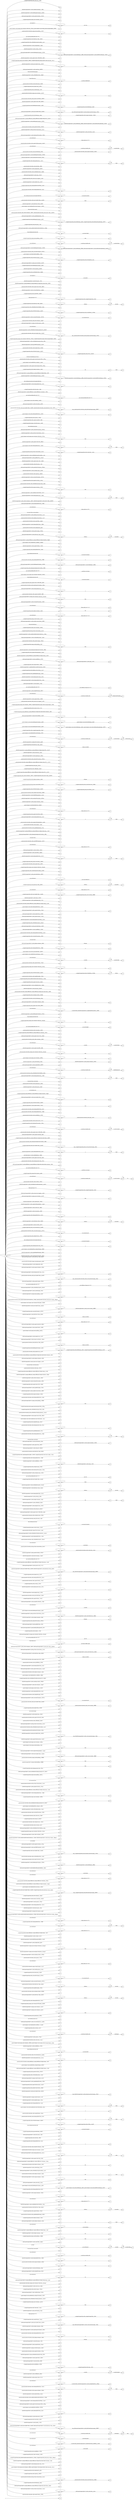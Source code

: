 digraph NFA {
  rankdir=LR;
  node [shape=circle, fontsize=10];
  __start [shape=point, label=""];
  __start -> None;
  262 [label="262"];
  487 [label="487"];
  317 [label="317"];
  250 [label="250"];
  462 [label="462"];
  479 [label="479"];
  688 [label="688"];
  203 [label="203"];
  863 [label="863"];
  898 [label="898"];
  748 [label="748"];
  543 [label="543"];
  41 [label="41"];
  878 [label="878"];
  284 [label="284"];
  226 [label="226"];
  503 [label="503"];
  513 [label="513"];
  638 [label="638"];
  420 [label="420"];
  209 [label="209"];
  494 [label="494"];
  829 [label="829"];
  647 [label="647"];
  74 [label="74"];
  895 [label="895"];
  673 [label="673"];
  22 [label="22"];
  413 [label="413"];
  23 [label="23"];
  172 [label="172"];
  355 [label="355"];
  243 [label="243"];
  260 [label="260"];
  281 [label="281"];
  875 [label="875"];
  39 [label="39"];
  136 [label="136"];
  810 [label="810"];
  422 [label="422"];
  294 [label="294"];
  666 [label="666"];
  877 [label="877"];
  376 [label="376"];
  561 [label="561"];
  179 [label="179"];
  465 [label="465"];
  142 [label="142"];
  474 [label="474"];
  721 [label="721"];
  303 [label="303"];
  860 [label="860"];
  57 [label="57"];
  0 [label="0"];
  808 [label="808"];
  178 [label="178"];
  633 [label="633"];
  545 [label="545"];
  790 [label="790"];
  361 [label="361"];
  772 [label="772"];
  176 [label="176"];
  486 [label="486"];
  54 [label="54"];
  677 [label="677"];
  261 [label="261"];
  480 [label="480"];
  727 [label="727"];
  350 [label="350"];
  167 [label="167"];
  16 [label="16"];
  123 [label="123"];
  451 [label="451"];
  738 [label="738"];
  21 [label="21"];
  183 [label="183"];
  587 [label="587"];
  296 [label="296"];
  283 [label="283"];
  680 [label="680"];
  11 [label="11"];
  211 [label="211"];
  811 [label="811"];
  816 [label="816"];
  349 [label="349"];
  299 [label="299"];
  636 [label="636"];
  824 [label="824"];
  80 [label="80"];
  742 [label="742"];
  276 [label="276"];
  570 [label="570"];
  847 [label="847"];
  293 [label="293"];
  755 [label="755"];
  319 [label="319"];
  498 [label="498"];
  229 [label="229"];
  900 [label="900"];
  450 [label="450"];
  386 [label="386"];
  63 [label="63"];
  557 [label="557"];
  8 [label="8"];
  343 [label="343"];
  913 [label="913"];
  803 [label="803"];
  288 [label="288"];
  454 [label="454"];
  873 [label="873"];
  914 [label="914"];
  228 [label="228"];
  269 [label="269"];
  440 [label="440"];
  174 [label="174"];
  576 [label="576"];
  788 [label="788"];
  407 [label="407"];
  121 [label="121"];
  199 [label="199"];
  582 [label="582"];
  292 [label="292"];
  517 [label="517"];
  111 [label="111"];
  274 [label="274"];
  574 [label="574"];
  523 [label="523"];
  917 [label="917"];
  66 [label="66"];
  762 [label="762"];
  425 [label="425"];
  26 [label="26"];
  248 [label="248"];
  564 [label="564"];
  467 [label="467"];
  15 [label="15"];
  715 [label="715"];
  300 [label="300"];
  392 [label="392"];
  883 [label="883"];
  776 [label="776"];
  728 [label="728"];
  125 [label="125"];
  778 [label="778"];
  344 [label="344"];
  242 [label="242"];
  216 [label="216"];
  1 [label="1"];
  686 [label="686"];
  471 [label="471"];
  746 [label="746"];
  366 [label="366"];
  423 [label="423"];
  718 [label="718"];
  780 [label="780"];
  884 [label="884"];
  304 [label="304"];
  410 [label="410"];
  644 [label="644"];
  421 [label="421"];
  90 [label="90"];
  690 [label="690"];
  428 [label="428"];
  127 [label="127"];
  94 [label="94"];
  497 [label="497"];
  439 [label="439"];
  72 [label="72"];
  337 [label="337"];
  457 [label="457"];
  607 [label="607"];
  50 [label="50"];
  202 [label="202"];
  395 [label="395"];
  314 [label="314"];
  447 [label="447"];
  528 [label="528"];
  555 [label="555"];
  701 [label="701"];
  14 [label="14"];
  872 [label="872"];
  909 [label="909"];
  620 [label="620"];
  489 [label="489"];
  87 [label="87"];
  785 [label="785"];
  144 [label="144"];
  525 [label="525"];
  78 [label="78"];
  515 [label="515"];
  625 [label="625"];
  565 [label="565"];
  759 [label="759"];
  417 [label="417"];
  357 [label="357"];
  5 [label="5"];
  154 [label="154"];
  634 [label="634"];
  843 [label="843"];
  346 [label="346"];
  886 [label="886"];
  745 [label="745"];
  770 [label="770"];
  7 [label="7"];
  236 [label="236"];
  129 [label="129"];
  120 [label="120"];
  369 [label="369"];
  709 [label="709"];
  767 [label="767"];
  67 [label="67"];
  287 [label="287"];
  568 [label="568"];
  491 [label="491"];
  729 [label="729"];
  799 [label="799"];
  653 [label="653"];
  854 [label="854"];
  246 [label="246"];
  856 [label="856"];
  218 [label="218"];
  820 [label="820"];
  96 [label="96"];
  667 [label="667"];
  679 [label="679"];
  20 [label="20"];
  206 [label="206"];
  853 [label="853"];
  882 [label="882"];
  301 [label="301"];
  506 [label="506"];
  732 [label="732"];
  891 [label="891"];
  143 [label="143"];
  221 [label="221"];
  520 [label="520"];
  338 [label="338"];
  833 [label="833"];
  536 [label="536"];
  389 [label="389"];
  652 [label="652"];
  282 [label="282"];
  406 [label="406"];
  266 [label="266"];
  231 [label="231"];
  521 [label="521"];
  707 [label="707"];
  861 [label="861"];
  249 [label="249"];
  656 [label="656"];
  830 [label="830"];
  890 [label="890"];
  171 [label="171"];
  438 [label="438"];
  835 [label="835"];
  782 [label="782"];
  449 [label="449"];
  83 [label="83"];
  210 [label="210"];
  336 [label="336"];
  77 [label="77"];
  187 [label="187"];
  573 [label="573"];
  769 [label="769"];
  771 [label="771"];
  158 [label="158"];
  264 [label="264"];
  739 [label="739"];
  814 [label="814"];
  401 [label="401"];
  97 [label="97"];
  291 [label="291"];
  781 [label="781"];
  387 [label="387"];
  126 [label="126"];
  445 [label="445"];
  676 [label="676"];
  140 [label="140"];
  29 [label="29"];
  330 [label="330"];
  384 [label="384"];
  189 [label="189"];
  381 [label="381"];
  251 [label="251"];
  398 [label="398"];
  302 [label="302"];
  912 [label="912"];
  278 [label="278"];
  133 [label="133"];
  796 [label="796"];
  205 [label="205"];
  461 [label="461"];
  512 [label="512"];
  483 [label="483"];
  743 [label="743"];
  93 [label="93"];
  866 [label="866"];
  240 [label="240"];
  629 [label="629"];
  717 [label="717"];
  139 [label="139"];
  112 [label="112"];
  40 [label="40"];
  55 [label="55"];
  388 [label="388"];
  696 [label="696"];
  904 [label="904"];
  145 [label="145"];
  874 [label="874"];
  687 [label="687"];
  516 [label="516"];
  535 [label="535"];
  335 [label="335"];
  68 [label="68"];
  200 [label="200"];
  258 [label="258"];
  476 [label="476"];
  848 [label="848"];
  285 [label="285"];
  868 [label="868"];
  316 [label="316"];
  841 [label="841"];
  527 [label="527"];
  502 [label="502"];
  414 [label="414"];
  31 [label="31"];
  777 [label="777"];
  822 [label="822"];
  591 [label="591"];
  655 [label="655"];
  590 [label="590"];
  524 [label="524"];
  368 [label="368"];
  529 [label="529"];
  227 [label="227"];
  650 [label="650"];
  651 [label="651"];
  459 [label="459"];
  152 [label="152"];
  485 [label="485"];
  834 [label="834"];
  321 [label="321"];
  379 [label="379"];
  627 [label="627"];
  905 [label="905"];
  608 [label="608"];
  352 [label="352"];
  845 [label="845"];
  775 [label="775"];
  763 [label="763"];
  791 [label="791"];
  58 [label="58"];
  99 [label="99"];
  197 [label="197"];
  630 [label="630"];
  271 [label="271"];
  128 [label="128"];
  333 [label="333"];
  239 [label="239"];
  586 [label="586"];
  547 [label="547"];
  28 [label="28"];
  604 [label="604"];
  659 [label="659"];
  345 [label="345"];
  177 [label="177"];
  273 [label="273"];
  603 [label="603"];
  807 [label="807"];
  238 [label="238"];
  802 [label="802"];
  469 [label="469"];
  4 [label="4"];
  201 [label="201"];
  881 [label="881"];
  839 [label="839"];
  180 [label="180"];
  194 [label="194"];
  594 [label="594"];
  182 [label="182"];
  794 [label="794"];
  426 [label="426"];
  36 [label="36"];
  750 [label="750"];
  550 [label="550"];
  247 [label="247"];
  660 [label="660"];
  825 [label="825"];
  53 [label="53"];
  704 [label="704"];
  908 [label="908"];
  453 [label="453"];
  130 [label="130"];
  544 [label="544"];
  902 [label="902"];
  817 [label="817"];
  193 [label="193"];
  668 [label="668"];
  214 [label="214"];
  268 [label="268"];
  418 [label="418"];
  166 [label="166"];
  637 [label="637"];
  153 [label="153"];
  108 [label="108"];
  663 [label="663"];
  137 [label="137"];
  371 [label="371"];
  82 [label="82"];
  818 [label="818"];
  61 [label="61"];
  37 [label="37"];
  599 [label="599"];
  188 [label="188"];
  148 [label="148"];
  318 [label="318"];
  541 [label="541"];
  783 [label="783"];
  597 [label="597"];
  149 [label="149"];
  252 [label="252"];
  758 [label="758"];
  155 [label="155"];
  559 [label="559"];
  879 [label="879"];
  215 [label="215"];
  821 [label="821"];
  141 [label="141"];
  408 [label="408"];
  534 [label="534"];
  915 [label="915"];
  616 [label="616"];
  880 [label="880"];
  571 [label="571"];
  501 [label="501"];
  511 [label="511"];
  222 [label="222"];
  809 [label="809"];
  444 [label="444"];
  552 [label="552"];
  24 [label="24"];
  871 [label="871"];
  359 [label="359"];
  452 [label="452"];
  619 [label="619"];
  383 [label="383"];
  42 [label="42"];
  81 [label="81"];
  267 [label="267"];
  18 [label="18"];
  348 [label="348"];
  736 [label="736"];
  705 [label="705"];
  17 [label="17"];
  857 [label="857"];
  415 [label="415"];
  500 [label="500"];
  103 [label="103"];
  624 [label="624"];
  75 [label="75"];
  44 [label="44"];
  610 [label="610"];
  657 [label="657"];
  698 [label="698"];
  119 [label="119"];
  689 [label="689"];
  892 [label="892"];
  584 [label="584"];
  615 [label="615"];
  399 [label="399"];
  135 [label="135"];
  712 [label="712"];
  744 [label="744"];
  488 [label="488"];
  434 [label="434"];
  255 [label="255"];
  458 [label="458"];
  858 [label="858"];
  596 [label="596"];
  151 [label="151"];
  622 [label="622"];
  164 [label="164"];
  754 [label="754"];
  654 [label="654"];
  682 [label="682"];
  257 [label="257"];
  98 [label="98"];
  298 [label="298"];
  110 [label="110"];
  27 [label="27"];
  279 [label="279"];
  602 [label="602"];
  443 [label="443"];
  855 [label="855"];
  907 [label="907"];
  131 [label="131"];
  466 [label="466"];
  191 [label="191"];
  305 [label="305"];
  391 [label="391"];
  554 [label="554"];
  168 [label="168"];
  553 [label="553"];
  237 [label="237"];
  674 [label="674"];
  118 [label="118"];
  505 [label="505"];
  849 [label="849"];
  313 [label="313"];
  159 [label="159"];
  578 [label="578"];
  241 [label="241"];
  225 [label="225"];
  286 [label="286"];
  569 [label="569"];
  49 [label="49"];
  115 [label="115"];
  595 [label="595"];
  765 [label="765"];
  254 [label="254"];
  150 [label="150"];
  230 [label="230"];
  156 [label="156"];
  906 [label="906"];
  726 [label="726"];
  427 [label="427"];
  723 [label="723"];
  91 [label="91"];
  259 [label="259"];
  19 [label="19"];
  351 [label="351"];
  478 [label="478"];
  244 [label="244"];
  173 [label="173"];
  601 [label="601"];
  894 [label="894"];
  322 [label="322"];
  411 [label="411"];
  455 [label="455"];
  532 [label="532"];
  548 [label="548"];
  432 [label="432"];
  734 [label="734"];
  621 [label="621"];
  671 [label="671"];
  175 [label="175"];
  593 [label="593"];
  69 [label="69"];
  100 [label="100"];
  400 [label="400"];
  719 [label="719"];
  869 [label="869"];
  2 [label="2"];
  217 [label="217"];
  43 [label="43"];
  581 [label="581"];
  893 [label="893"];
  531 [label="531"];
  52 [label="52"];
  838 [label="838"];
  495 [label="495"];
  104 [label="104"];
  792 [label="792"];
  514 [label="514"];
  546 [label="546"];
  793 [label="793"];
  885 [label="885"];
  275 [label="275"];
  190 [label="190"];
  290 [label="290"];
  683 [label="683"];
  208 [label="208"];
  496 [label="496"];
  310 [label="310"];
  160 [label="160"];
  59 [label="59"];
  340 [label="340"];
  522 [label="522"];
  295 [label="295"];
  823 [label="823"];
  212 [label="212"];
  448 [label="448"];
  106 [label="106"];
  377 [label="377"];
  234 [label="234"];
  436 [label="436"];
  661 [label="661"];
  789 [label="789"];
  768 [label="768"];
  813 [label="813"];
  815 [label="815"];
  356 [label="356"];
  472 [label="472"];
  475 [label="475"];
  435 [label="435"];
  162 [label="162"];
  339 [label="339"];
  643 [label="643"];
  641 [label="641"];
  312 [label="312"];
  567 [label="567"];
  888 [label="888"];
  25 [label="25"];
  579 [label="579"];
  105 [label="105"];
  731 [label="731"];
  646 [label="646"];
  631 [label="631"];
  456 [label="456"];
  6 [label="6"];
  62 [label="62"];
  107 [label="107"];
  714 [label="714"];
  589 [label="589"];
  70 [label="70"];
  795 [label="795"];
  735 [label="735"];
  223 [label="223"];
  519 [label="519"];
  722 [label="722"];
  756 [label="756"];
  538 [label="538"];
  79 [label="79"];
  613 [label="613"];
  572 [label="572"];
  887 [label="887"];
  124 [label="124"];
  117 [label="117"];
  311 [label="311"];
  896 [label="896"];
  481 [label="481"];
  323 [label="323"];
  65 [label="65"];
  186 [label="186"];
  645 [label="645"];
  122 [label="122"];
  473 [label="473"];
  464 [label="464"];
  51 [label="51"];
  315 [label="315"];
  328 [label="328"];
  419 [label="419"];
  490 [label="490"];
  537 [label="537"];
  416 [label="416"];
  749 [label="749"];
  757 [label="757"];
  297 [label="297"];
  685 [label="685"];
  662 [label="662"];
  46 [label="46"];
  404 [label="404"];
  235 [label="235"];
  12 [label="12"];
  347 [label="347"];
  580 [label="580"];
  213 [label="213"];
  918 [label="918"];
  157 [label="157"];
  289 [label="289"];
  101 [label="101"];
  751 [label="751"];
  510 [label="510"];
  30 [label="30"];
  702 [label="702"];
  207 [label="207"];
  48 [label="48"];
  639 [label="639"];
  433 [label="433"];
  737 [label="737"];
  556 [label="556"];
  181 [label="181"];
  84 [label="84"];
  373 [label="373"];
  88 [label="88"];
  86 [label="86"];
  585 [label="585"];
  196 [label="196"];
  730 [label="730"];
  507 [label="507"];
  897 [label="897"];
  684 [label="684"];
  542 [label="542"];
  693 [label="693"];
  635 [label="635"];
  320 [label="320"];
  184 [label="184"];
  64 [label="64"];
  463 [label="463"];
  640 [label="640"];
  270 [label="270"];
  706 [label="706"];
  165 [label="165"];
  649 [label="649"];
  842 [label="842"];
  864 [label="864"];
  10 [label="10"];
  34 [label="34"];
  33 [label="33"];
  740 [label="740"];
  324 [label="324"];
  372 [label="372"];
  508 [label="508"];
  694 [label="694"];
  708 [label="708"];
  470 [label="470"];
  575 [label="575"];
  681 [label="681"];
  862 [label="862"];
  354 [label="354"];
  850 [label="850"];
  192 [label="192"];
  446 [label="446"];
  460 [label="460"];
  437 [label="437"];
  394 [label="394"];
  393 [label="393"];
  695 [label="695"];
  146 [label="146"];
  852 [label="852"];
  45 [label="45"];
  672 [label="672"];
  370 [label="370"];
  431 [label="431"];
  703 [label="703"];
  832 [label="832"];
  256 [label="256"];
  612 [label="612"];
  95 [label="95"];
  327 [label="327"];
  147 [label="147"];
  628 [label="628"];
  358 [label="358"];
  747 [label="747"];
  195 [label="195"];
  396 [label="396"];
  468 [label="468"];
  397 [label="397"];
  329 [label="329"];
  540 [label="540"];
  837 [label="837"];
  903 [label="903"];
  733 [label="733"];
  798 [label="798"];
  3 [label="3"];
  741 [label="741"];
  265 [label="265"];
  828 [label="828"];
  518 [label="518"];
  530 [label="530"];
  85 [label="85"];
  753 [label="753"];
  477 [label="477"];
  710 [label="710"];
  9 [label="9"];
  185 [label="185"];
  533 [label="533"];
  32 [label="32"];
  761 [label="761"];
  563 [label="563"];
  309 [label="309"];
  805 [label="805"];
  341 [label="341"];
  382 [label="382"];
  353 [label="353"];
  577 [label="577"];
  588 [label="588"];
  232 [label="232"];
  859 [label="859"];
  332 [label="332"];
  492 [label="492"];
  403 [label="403"];
  836 [label="836"];
  499 [label="499"];
  851 [label="851"];
  367 [label="367"];
  766 [label="766"];
  132 [label="132"];
  699 [label="699"];
  169 [label="169"];
  280 [label="280"];
  13 [label="13"];
  632 [label="632"];
  306 [label="306"];
  642 [label="642"];
  787 [label="787"];
  716 [label="716"];
  374 [label="374"];
  405 [label="405"];
  365 [label="365"];
  198 [label="198"];
  116 [label="116"];
  669 [label="669"];
  867 [label="867"];
  38 [label="38"];
  711 [label="711"];
  812 [label="812"];
  889 [label="889"];
  220 [label="220"];
  441 [label="441"];
  424 [label="424"];
  566 [label="566"];
  325 [label="325"];
  71 [label="71"];
  606 [label="606"];
  360 [label="360"];
  442 [label="442"];
  583 [label="583"];
  73 [label="73"];
  658 [label="658"];
  618 [label="618"];
  773 [label="773"];
  364 [label="364"];
  899 [label="899"];
  484 [label="484"];
  870 [label="870"];
  412 [label="412"];
  774 [label="774"];
  92 [label="92"];
  916 [label="916"];
  362 [label="362"];
  233 [label="233"];
  56 [label="56"];
  245 [label="245"];
  605 [label="605"];
  844 [label="844"];
  390 [label="390"];
  430 [label="430"];
  219 [label="219"];
  692 [label="692"];
  784 [label="784"];
  910 [label="910"];
  170 [label="170"];
  806 [label="806"];
  526 [label="526"];
  779 [label="779"];
  60 [label="60"];
  114 [label="114"];
  725 [label="725"];
  819 [label="819"];
  611 [label="611"];
  665 [label="665"];
  876 [label="876"];
  562 [label="562"];
  35 [label="35"];
  801 [label="801"];
  617 [label="617"];
  342 [label="342"];
  691 [label="691"];
  760 [label="760"];
  47 [label="47"];
  224 [label="224"];
  204 [label="204"];
  272 [label="272"];
  263 [label="263"];
  549 [label="549"];
  609 [label="609"];
  911 [label="911"];
  331 [label="331"];
  664 [label="664"];
  429 [label="429"];
  675 [label="675"];
  865 [label="865"];
  161 [label="161"];
  76 [label="76"];
  493 [label="493"];
  826 [label="826"];
  623 [label="623"];
  678 [label="678"];
  402 [label="402"];
  138 [label="138"];
  409 [label="409"];
  600 [label="600"];
  724 [label="724"];
  308 [label="308"];
  797 [label="797"];
  558 [label="558"];
  509 [label="509"];
  804 [label="804"];
  163 [label="163"];
  113 [label="113"];
  504 [label="504"];
  134 [label="134"];
  626 [label="626"];
  363 [label="363"];
  700 [label="700"];
  598 [label="598"];
  901 [label="901"];
  786 [label="786"];
  614 [label="614"];
  827 [label="827"];
  764 [label="764"];
  539 [label="539"];
  720 [label="720"];
  378 [label="378"];
  482 [label="482"];
  670 [label="670"];
  831 [label="831"];
  840 [label="840"];
  800 [label="800"];
  846 [label="846"];
  592 [label="592"];
  307 [label="307"];
  109 [label="109"];
  380 [label="380"];
  334 [label="334"];
  385 [label="385"];
  277 [label="277"];
  697 [label="697"];
  752 [label="752"];
  253 [label="253"];
  326 [label="326"];
  102 [label="102"];
  713 [label="713"];
  375 [label="375"];
  560 [label="560"];
  551 [label="551"];
  648 [label="648"];
  89 [label="89"];
  { node [shape=doublecircle]; 1 3 4 6 8 10 12 14 15 17 19 20 21 22 24 26 27 28 29 30 31 32 33 34 35 37 38 40 42 43 44 45 47 48 49 50 51 52 53 54 55 56 57 58 60 61 62 63 64 65 66 67 68 69 70 72 75 77 78 79 80 82 83 84 85 86 87 88 89 90 91 94 97 99 100 101 103 105 106 107 109 110 111 112 113 115 116 118 120 122 124 126 127 128 129 130 131 132 133 134 135 136 137 138 139 140 141 142 143 144 145 146 147 148 149 151 152 153 155 158 159 160 162 165 166 168 171 172 173 174 175 176 177 179 180 181 182 183 184 185 186 187 188 189 190 191 192 193 194 195 196 198 199 200 202 203 205 206 208 209 210 212 214 215 216 217 218 220 222 223 224 225 226 227 228 229 230 231 232 233 235 236 237 238 239 240 241 242 243 244 245 247 250 252 253 254 255 257 258 259 260 261 262 263 264 265 266 267 268 270 273 275 277 279 281 282 283 284 287 290 292 293 295 297 299 300 301 303 305 306 307 309 310 311 312 313 315 317 319 321 323 325 326 327 328 329 330 331 332 333 334 335 336 337 338 339 340 341 342 343 344 345 346 347 349 350 351 353 356 357 358 360 363 364 366 369 370 371 372 373 374 375 377 378 379 380 381 382 383 384 385 386 387 388 389 390 391 392 393 395 396 398 400 401 402 403 405 406 407 408 409 410 411 412 413 414 415 416 417 419 420 421 422 423 424 425 426 427 428 429 431 434 436 437 438 439 441 442 443 444 445 446 447 448 449 450 451 454 457 459 460 461 462 464 466 468 469 470 471 473 475 476 477 479 480 481 482 483 485 486 487 489 491 493 495 497 498 499 500 501 502 503 504 505 506 507 508 509 510 511 512 513 514 515 516 517 518 519 520 521 523 524 525 527 530 531 532 534 537 538 540 543 544 545 546 547 548 549 551 552 553 554 555 556 557 558 559 560 561 562 563 564 565 566 567 569 570 572 574 575 576 577 579 580 581 582 583 584 585 586 587 588 589 590 592 593 594 595 596 597 598 599 600 601 602 604 607 609 610 611 612 614 615 616 617 618 619 620 621 622 623 624 627 630 632 633 635 637 639 640 641 642 643 644 645 647 649 650 651 653 654 655 656 657 659 660 661 663 665 667 669 671 672 673 674 675 676 677 678 679 680 681 682 683 684 685 686 687 688 689 690 691 692 693 694 695 696 697 699 700 701 703 706 707 708 710 713 714 716 719 720 721 722 723 724 725 727 728 729 730 731 732 733 734 735 736 737 738 739 740 741 742 743 744 745 747 748 749 751 752 753 755 756 758 759 760 761 762 763 764 765 767 768 770 772 774 775 776 777 779 782 783 787 788 790 793 796 799 801 803 805 807 810 813 817 820 824 827 830 834 837 839 841 843 845 847 849 851 853 855 857 859 861 863 865 867 869 871 873 875 877 878 880 882 884 885 887 889 891 893 895 896 897 899 901 902 903 904 905 906 907 908 909 910 912 914 916 917 918 }
  0 -> 0 [label="*"];
  0 -> 1 [label="#gw-desktop-herotator"];
  0 -> 2 [label="#gw-desktop-herotator"];
  2 -> 2 [label="*"];
  2 -> 3 [label=".a-carousel-viewport"];
  0 -> 4 [label="#gw-desktop-herotator.tall"];
  0 -> 5 [label="#gw-desktop-herotator.tall"];
  5 -> 5 [label="*"];
  5 -> 6 [label=".a-carousel-container"];
  0 -> 7 [label="#gw-desktop-herotator.tall"];
  7 -> 7 [label="*"];
  7 -> 8 [label=".a-carousel-controls"];
  0 -> 9 [label="#gw-desktop-herotator.tall"];
  9 -> 9 [label="*"];
  9 -> 10 [label=".a-carousel-left"];
  0 -> 11 [label="#gw-desktop-herotator.tall"];
  11 -> 11 [label="*"];
  11 -> 12 [label=".a-carousel-right"];
  0 -> 13 [label="#gw-desktop-herotator.tall"];
  13 -> 13 [label="*"];
  13 -> 14 [label=".a-carousel-viewport"];
  0 -> 15 [label="#gw-desktop-herotator.tall.single-slide-hero"];
  0 -> 16 [label="#gw-desktop-herotator.tall.single-slide-hero"];
  16 -> 16 [label="*"];
  16 -> 17 [label=".a-carousel-controls"];
  0 -> 18 [label="#gw-desktop-herotator.tall.single-slide-hero"];
  18 -> 18 [label="*"];
  18 -> 19 [label=".a-carousel-viewport"];
  0 -> 20 [label="#icp-touch-link-cop"];
  0 -> 21 [label="#icp-touch-link-country"];
  0 -> 22 [label="#icp-touch-link-language"];
  0 -> 23 [label="#nav-flyout-ewc"];
  23 -> 23 [label="*"];
  23 -> 24 [label=".nav-flyout-buffer-left"];
  0 -> 25 [label="#nav-flyout-ewc"];
  25 -> 25 [label="*"];
  25 -> 26 [label=".nav-flyout-buffer-right"];
  0 -> 27 [label="._ameyal-product-shoveler_energy-efficiency_energy-efficiency-badge-data-sheet-label-container__2iEi2"];
  0 -> 28 [label="._ameyal-product-shoveler_energy-efficiency_energy-efficiency-badge-data-sheet-label__3b6X3"];
  0 -> 29 [label="._ameyal-product-shoveler_energy-efficiency_energy-efficiency-badge-rating-2021__2Q_3P"];
  0 -> 30 [label="._ameyal-product-shoveler_energy-efficiency_energy-efficiency-badge-rating-sign__1ronK"];
  0 -> 31 [label="._ameyal-product-shoveler_energy-efficiency_energy-efficiency-badge-rating__3_0eN"];
  0 -> 32 [label="._ameyal-product-shoveler_energy-efficiency_energy-efficiency-badge-shape__1IcJY"];
  0 -> 33 [label="._ameyal-product-shoveler_energy-efficiency_energy-efficiency-badge-standard__28gp8"];
  0 -> 34 [label="._ameyal-product-shoveler_energy-efficiency_energy-efficiency-container__1Pkva"];
  0 -> 35 [label="._ameyal-product-shoveler_image_asin-container-white-box__QwmgO"];
  0 -> 36 [label="._ameyal-product-shoveler_image_asin-container-white-box__QwmgO"];
  36 -> 36 [label="*"];
  36 -> 37 [label="img"];
  0 -> 38 [label="._ameyal-product-shoveler_image_asin-container__2jyCM"];
  0 -> 39 [label="._ameyal-product-shoveler_image_asin-container__2jyCM"];
  39 -> 39 [label="*"];
  39 -> 40 [label="img"];
  0 -> 41 [label="._ameyal-product-shoveler_image_base-padding__2zxN3"];
  41 -> 41 [label="*"];
  41 -> 42 [label="img"];
  0 -> 43 [label="._ameyal-product-shoveler_image_force-square__yjzpK"];
  0 -> 44 [label="._ameyal-product-shoveler_image_override-square__2e4Zf"];
  0 -> 45 [label="._ameyal-product-shoveler_image_round-corners__2y_fS"];
  0 -> 46 [label="._ameyal-product-shoveler_image_small-padding__15RRH"];
  46 -> 46 [label="*"];
  46 -> 47 [label="img"];
  0 -> 48 [label="._ameyal-product-shoveler_style_ad-feedback-loading-spinnner-rtl__2BoOY"];
  0 -> 49 [label="._ameyal-product-shoveler_style_ad-feedback-loading-spinnner__1nmZw"];
  0 -> 50 [label="._ameyal-product-shoveler_style_ad-feedback-primary-link__2bIZi"];
  0 -> 51 [label="._ameyal-product-shoveler_style_ad-feedback-sprite-mobile__2_rj8"];
  0 -> 52 [label="._ameyal-product-shoveler_style_ad-feedback-sprite__28uwB"];
  0 -> 53 [label="._ameyal-product-shoveler_style_ad-feedback-text-desktop__q3xp_"];
  0 -> 54 [label="._ameyal-product-shoveler_style_ad-feedback-text__2HjQ9"];
  0 -> 55 [label="._ameyal-product-shoveler_style_apexBadgeLabel__2-Vye"];
  0 -> 56 [label="._ameyal-product-shoveler_style_apexBadgeMessage__1tHvd"];
  0 -> 57 [label="._ameyal-product-shoveler_style_aspect-button-group__1LqUG"];
  0 -> 58 [label="._ameyal-product-shoveler_style_aspect-button__7cH_E"];
  0 -> 59 [label="._ameyal-product-shoveler_style_aspect-button__7cH_E"];
  59 -> 60 [label="svg"];
  0 -> 61 [label="._ameyal-product-shoveler_style_aspect-ratio-1236x1080__3aEzl"];
  0 -> 62 [label="._ameyal-product-shoveler_style_aspect-ratio-15x3__1h649"];
  0 -> 63 [label="._ameyal-product-shoveler_style_aspect-ratio-16x9__cBPv8"];
  0 -> 64 [label="._ameyal-product-shoveler_style_aspect-ratio-4x3__3BewI"];
  0 -> 65 [label="._ameyal-product-shoveler_style_aspect-ratio-5x8__2IaNz"];
  0 -> 66 [label="._ameyal-product-shoveler_style_aspect-ratio-dynamic-60vh__3N5g_"];
  0 -> 67 [label="._ameyal-product-shoveler_style_aspect-ratio-fill__2Zjfb"];
  0 -> 68 [label="._ameyal-product-shoveler_style_aspect-text__S4PU1"];
  0 -> 69 [label="._ameyal-product-shoveler_style_autoplay-span__2CMfc"];
  0 -> 70 [label="._ameyal-product-shoveler_style_badge-container__20aJ2"];
  0 -> 71 [label="._ameyal-product-shoveler_style_badge-container__20aJ2"];
  71 -> 72 [label="div"];
  0 -> 73 [label="._ameyal-product-shoveler_style_badge-container__20aJ2"];
  73 -> 74 [label="div"];
  74 -> 75 [label="span"];
  0 -> 76 [label="._ameyal-product-shoveler_style_badge-container__20aJ2"];
  76 -> 77 [label="divspan"];
  0 -> 78 [label="._ameyal-product-shoveler_style_badgeLabel__pJ5rc"];
  0 -> 79 [label="._ameyal-product-shoveler_style_badgeMessage__2Dtw7"];
  0 -> 80 [label="._ameyal-product-shoveler_style_carouselContainer__3N7M1"];
  0 -> 81 [label="._ameyal-product-shoveler_style_carouselContainer__3N7M1"];
  81 -> 81 [label="*"];
  81 -> 82 [label="li.a-carousel-card"];
  0 -> 83 [label="._ameyal-product-shoveler_style_close-icon-wrapper__1zvdC"];
  0 -> 84 [label="._ameyal-product-shoveler_style_close-icon__2RJs3"];
  0 -> 85 [label="._ameyal-product-shoveler_style_close-text__2-gwn"];
  0 -> 86 [label="._ameyal-product-shoveler_style_cta-link__2xo74"];
  0 -> 87 [label="._ameyal-product-shoveler_style_desktop-close-button__1iL_P"];
  0 -> 88 [label="._ameyal-product-shoveler_style_displayCount__1MVut"];
  0 -> 89 [label="._ameyal-product-shoveler_style_empty-footer__2d59h"];
  0 -> 90 [label="._ameyal-product-shoveler_style_five-pack__1-Tql"];
  0 -> 91 [label="._ameyal-product-shoveler_style_fluid-lazy-video__fInMS"];
  0 -> 92 [label="._ameyal-product-shoveler_style_fluid-lazy-video__fInMS"];
  92 -> 92 [label="*"];
  92 -> 93 [label=".video-js"];
  93 -> 93 [label="*"];
  93 -> 94 [label=".vjs-poster"];
  0 -> 95 [label="._ameyal-product-shoveler_style_fluid-lazy-video__fInMS"];
  95 -> 95 [label="*"];
  95 -> 96 [label=".video-js"];
  96 -> 96 [label="*"];
  96 -> 97 [label=".vjs-tech"];
  0 -> 98 [label="._ameyal-product-shoveler_style_fluid-lazy-video__fInMS"];
  98 -> 98 [label="*"];
  98 -> 99 [label=".video-js.vjs-fluid"];
  0 -> 100 [label="._ameyal-product-shoveler_style_four-pack__1ufgr"];
  0 -> 101 [label="._ameyal-product-shoveler_style_gw-hero-close-button__3svyZ"];
  0 -> 102 [label="._ameyal-product-shoveler_style_gw-hero-close-button__3svyZ"];
  102 -> 102 [label="*"];
  102 -> 103 [label="._ameyal-product-shoveler_style_close-black-icon__3hkbe"];
  0 -> 104 [label="._ameyal-product-shoveler_style_gw-hero-close-button__3svyZ"];
  104 -> 104 [label="*"];
  104 -> 105 [label="._ameyal-product-shoveler_style_close-text__2-gwn"];
  0 -> 106 [label="._ameyal-product-shoveler_style_gwm-link-footer__3OF47"];
  0 -> 107 [label="._ameyal-product-shoveler_style_haulRibbon__3VZNi"];
  0 -> 108 [label="._ameyal-product-shoveler_style_haulRibbon__3VZNi"];
  108 -> 108 [label="*"];
  108 -> 109 [label="._ameyal-product-shoveler_style_logo__15d-3"];
  0 -> 110 [label="._ameyal-product-shoveler_style_header-icon__2cuVV"];
  0 -> 111 [label="._ameyal-product-shoveler_style_header-link__cUhOK"];
  0 -> 112 [label="._ameyal-product-shoveler_style_header__1vGdj"];
  0 -> 113 [label="._ameyal-product-shoveler_style_image-container__2OiZA"];
  0 -> 114 [label="._ameyal-product-shoveler_style_image-container__2OiZA"];
  114 -> 114 [label="*"];
  114 -> 115 [label="img"];
  0 -> 116 [label="._ameyal-product-shoveler_style_inlineErrorDetails__1NBx-"];
  0 -> 117 [label="._ameyal-product-shoveler_style_lazy-loaded-video__3m5dG"];
  117 -> 117 [label="*"];
  117 -> 118 [label="._ameyal-product-shoveler_style_cover-cta-link__2HKJP"];
  0 -> 119 [label="._ameyal-product-shoveler_style_lazy-loaded-video__3m5dG"];
  119 -> 119 [label="*"];
  119 -> 120 [label="img._ameyal-product-shoveler_style_cover-portrait-image__2lhzL"];
  0 -> 121 [label="._ameyal-product-shoveler_style_lazy-loaded-video__3m5dG"];
  121 -> 121 [label="*"];
  121 -> 122 [label="img._ameyal-product-shoveler_style_dynamic-portrait-image__1Wrzd"];
  0 -> 123 [label="._ameyal-product-shoveler_style_lazy-loaded-video__3m5dG"];
  123 -> 123 [label="*"];
  123 -> 124 [label="video"];
  0 -> 125 [label="._ameyal-product-shoveler_style_lazy-loaded-video__3m5dG._ameyal-product-shoveler_style_fluid-lazy-video__fInMS"];
  125 -> 125 [label="*"];
  125 -> 126 [label="img._ameyal-product-shoveler_style_fluid-landscape-image__TE6PT"];
  0 -> 127 [label="._ameyal-product-shoveler_style_logoGap__nKNZ9"];
  0 -> 128 [label="._ameyal-product-shoveler_style_logoRectangle__1VJwu"];
  0 -> 129 [label="._ameyal-product-shoveler_style_logoSquareContainer__3Paoc"];
  0 -> 130 [label="._ameyal-product-shoveler_style_logoSquare__3NZyi"];
  0 -> 131 [label="._ameyal-product-shoveler_style_logo__2ZQ-N"];
  0 -> 132 [label="._ameyal-product-shoveler_style_mixed-button__2og-m"];
  0 -> 133 [label="._ameyal-product-shoveler_style_mobile-close-button__3PB07"];
  0 -> 134 [label="._ameyal-product-shoveler_style_mobile-double-border-link-focus__1Oz9p"];
  0 -> 135 [label="._ameyal-product-shoveler_style_mobile-double-border-link-focus__1Oz9p._ameyal-product-shoveler_style_focus-visible__3HkmX"];
  0 -> 136 [label="._ameyal-product-shoveler_style_mosaic-card-body__1HmTs"];
  0 -> 137 [label="._ameyal-product-shoveler_style_mosaic-card__1C-_R"];
  0 -> 138 [label="._ameyal-product-shoveler_style_negative-button__1Dvqz"];
  0 -> 139 [label="._ameyal-product-shoveler_style_negativeMarginAdjust__1nqu9"];
  0 -> 140 [label="._ameyal-product-shoveler_style_oneLineTruncation__2WWse"];
  0 -> 141 [label="._ameyal-product-shoveler_style_overlay__3Sx3u"];
  0 -> 142 [label="._ameyal-product-shoveler_style_positive-button__3UOC3"];
  0 -> 143 [label="._ameyal-product-shoveler_style_poster-image__1W0yA"];
  0 -> 144 [label="._ameyal-product-shoveler_style_smartText__ubpEw"];
  0 -> 145 [label="._ameyal-product-shoveler_style_spCSRFTreatment__-hwVO"];
  0 -> 146 [label="._ameyal-product-shoveler_style_spacer__7Pyg3"];
  0 -> 147 [label="._ameyal-product-shoveler_style_stacking-context__3PbQE"];
  0 -> 148 [label="._ameyal-product-shoveler_style_theming-background-override__1HfzJ"];
  0 -> 149 [label="._ameyal-product-shoveler_style_theming-text-color__2f7xc"];
  0 -> 150 [label="._ameyal-product-shoveler_style_theming-text-color__2f7xc"];
  150 -> 150 [label="*"];
  150 -> 151 [label="a"];
  0 -> 152 [label="._ameyal-product-shoveler_style_themingTextColorWhite__1zryO"];
  0 -> 153 [label="._ameyal-product-shoveler_style_themingTextColor__1YKkf"];
  0 -> 154 [label="._ameyal-product-shoveler_style_themingTextColor__1YKkf"];
  154 -> 154 [label="*"];
  154 -> 155 [label="a"];
  0 -> 156 [label="._ameyal-product-shoveler_style_themingTextColor__1YKkf"];
  156 -> 156 [label="*"];
  156 -> 157 [label="a"];
  157 -> 157 [label="*"];
  157 -> 158 [label="span"];
  0 -> 159 [label="._ameyal-product-shoveler_style_themingTextColor__1oQsI"];
  0 -> 160 [label="._ameyal-product-shoveler_style_themingTextColor__2LCvL"];
  0 -> 161 [label="._ameyal-product-shoveler_style_themingTextColor__2LCvL"];
  161 -> 161 [label="*"];
  161 -> 162 [label="a"];
  0 -> 163 [label="._ameyal-product-shoveler_style_themingTextColor__2LCvL"];
  163 -> 163 [label="*"];
  163 -> 164 [label="a"];
  164 -> 164 [label="*"];
  164 -> 165 [label="span"];
  0 -> 166 [label="._ameyal-product-shoveler_style_themingTextColor__lrzuC"];
  0 -> 167 [label="._ameyal-product-shoveler_style_themingTextColor__lrzuC"];
  167 -> 167 [label="*"];
  167 -> 168 [label="a"];
  0 -> 169 [label="._ameyal-product-shoveler_style_themingTextColor__lrzuC"];
  169 -> 169 [label="*"];
  169 -> 170 [label="a"];
  170 -> 170 [label="*"];
  170 -> 171 [label="span"];
  0 -> 172 [label="._ameyal-product-shoveler_style_three-pack__5s3hP"];
  0 -> 173 [label="._ameyal-product-shoveler_style_threeLineTruncation__UkUjj"];
  0 -> 174 [label="._ameyal-product-shoveler_style_tile-container__1QgAV"];
  0 -> 175 [label="._ameyal-product-shoveler_style_tile-grid__QMxNY"];
  0 -> 176 [label="._ameyal-product-shoveler_style_tile-link__38lTa"];
  0 -> 177 [label="._ameyal-product-shoveler_style_tile-theming__3eeyj"];
  0 -> 178 [label="._ameyal-product-shoveler_style_tile-theming__3eeyj"];
  178 -> 179 [label="._ameyal-product-shoveler_style_image-container__2OiZA"];
  0 -> 180 [label="._ameyal-product-shoveler_style_truncation__x9-69"];
  0 -> 181 [label="._ameyal-product-shoveler_style_twoLineTruncation__16TLV"];
  0 -> 182 [label="._ameyal-product-shoveler_style_video-container__1hKS1"];
  0 -> 183 [label="._ameyal-product-shoveler_style_video-container__1hKS1._ameyal-product-shoveler_style_show-video__xX4WM"];
  0 -> 184 [label="._ameyal-product-shoveler_style_wd-backdrop-data__1znxG"];
  0 -> 185 [label="._ameyal-product-shoveler_style_wd-card-link-focus__sm6Xn"];
  0 -> 186 [label="._ameyal-product-shoveler_style_wdHeader__Edrev"];
  0 -> 187 [label="._cropped-image-link_energy-efficiency_energy-efficiency-badge-data-sheet-label-container__2iEi2"];
  0 -> 188 [label="._cropped-image-link_energy-efficiency_energy-efficiency-badge-data-sheet-label__3b6X3"];
  0 -> 189 [label="._cropped-image-link_energy-efficiency_energy-efficiency-badge-rating-2021__2Q_3P"];
  0 -> 190 [label="._cropped-image-link_energy-efficiency_energy-efficiency-badge-rating-sign__1ronK"];
  0 -> 191 [label="._cropped-image-link_energy-efficiency_energy-efficiency-badge-rating__3_0eN"];
  0 -> 192 [label="._cropped-image-link_energy-efficiency_energy-efficiency-badge-shape__1IcJY"];
  0 -> 193 [label="._cropped-image-link_energy-efficiency_energy-efficiency-badge-standard__28gp8"];
  0 -> 194 [label="._cropped-image-link_energy-efficiency_energy-efficiency-container__1Pkva"];
  0 -> 195 [label="._cropped-image-link_image_asin-container-full-height__MOKlF"];
  0 -> 196 [label="._cropped-image-link_image_asin-container-white-box__3Stwp"];
  0 -> 197 [label="._cropped-image-link_image_asin-container-white-box__3Stwp"];
  197 -> 197 [label="*"];
  197 -> 198 [label="img"];
  0 -> 199 [label="._cropped-image-link_image_asin-container-white-box__3Stwp._cropped-image-link_image_reduce-image-height__23dy8"];
  0 -> 200 [label="._cropped-image-link_image_asin-container-white-box__QwmgO"];
  0 -> 201 [label="._cropped-image-link_image_asin-container-white-box__QwmgO"];
  201 -> 201 [label="*"];
  201 -> 202 [label="img"];
  0 -> 203 [label="._cropped-image-link_image_asin-container__2jyCM"];
  0 -> 204 [label="._cropped-image-link_image_asin-container__2jyCM"];
  204 -> 204 [label="*"];
  204 -> 205 [label="img"];
  0 -> 206 [label="._cropped-image-link_image_asin-container__LRY5p"];
  0 -> 207 [label="._cropped-image-link_image_asin-container__LRY5p"];
  207 -> 207 [label="*"];
  207 -> 208 [label="img"];
  0 -> 209 [label="._cropped-image-link_image_asin-container__LRY5p._cropped-image-link_image_border-radius-top-only__2tZ_O"];
  0 -> 210 [label="._cropped-image-link_image_asin-container__LRY5p._cropped-image-link_image_reduce-image-height__23dy8"];
  0 -> 211 [label="._cropped-image-link_image_base-padding__2zxN3"];
  211 -> 211 [label="*"];
  211 -> 212 [label="img"];
  0 -> 213 [label="._cropped-image-link_image_base-padding__mNE_u"];
  213 -> 213 [label="*"];
  213 -> 214 [label="img"];
  0 -> 215 [label="._cropped-image-link_image_force-square__yjzpK"];
  0 -> 216 [label="._cropped-image-link_image_override-square__2e4Zf"];
  0 -> 217 [label="._cropped-image-link_image_round-corners__22iOW"];
  0 -> 218 [label="._cropped-image-link_image_round-corners__2y_fS"];
  0 -> 219 [label="._cropped-image-link_image_small-padding__15RRH"];
  219 -> 219 [label="*"];
  219 -> 220 [label="img"];
  0 -> 221 [label="._cropped-image-link_image_small-padding__3ZjS-"];
  221 -> 221 [label="*"];
  221 -> 222 [label="img"];
  0 -> 223 [label="._cropped-image-link_style_ad-feedback-loading-spinnner-rtl__2BoOY"];
  0 -> 224 [label="._cropped-image-link_style_ad-feedback-loading-spinnner__1nmZw"];
  0 -> 225 [label="._cropped-image-link_style_ad-feedback-primary-link__2bIZi"];
  0 -> 226 [label="._cropped-image-link_style_ad-feedback-sprite-mobile__2_rj8"];
  0 -> 227 [label="._cropped-image-link_style_ad-feedback-sprite__28uwB"];
  0 -> 228 [label="._cropped-image-link_style_ad-feedback-text-desktop__q3xp_"];
  0 -> 229 [label="._cropped-image-link_style_ad-feedback-text__2HjQ9"];
  0 -> 230 [label="._cropped-image-link_style_apexBadgeLabel__2-Vye"];
  0 -> 231 [label="._cropped-image-link_style_apexBadgeMessage__1tHvd"];
  0 -> 232 [label="._cropped-image-link_style_aspect-button-group__1LqUG"];
  0 -> 233 [label="._cropped-image-link_style_aspect-button__7cH_E"];
  0 -> 234 [label="._cropped-image-link_style_aspect-button__7cH_E"];
  234 -> 235 [label="svg"];
  0 -> 236 [label="._cropped-image-link_style_aspect-ratio-1236x1080__3aEzl"];
  0 -> 237 [label="._cropped-image-link_style_aspect-ratio-15x3__1h649"];
  0 -> 238 [label="._cropped-image-link_style_aspect-ratio-16x9__cBPv8"];
  0 -> 239 [label="._cropped-image-link_style_aspect-ratio-4x3__3BewI"];
  0 -> 240 [label="._cropped-image-link_style_aspect-ratio-5x8__2IaNz"];
  0 -> 241 [label="._cropped-image-link_style_aspect-ratio-dynamic-60vh__3N5g_"];
  0 -> 242 [label="._cropped-image-link_style_aspect-ratio-fill__2Zjfb"];
  0 -> 243 [label="._cropped-image-link_style_aspect-text__S4PU1"];
  0 -> 244 [label="._cropped-image-link_style_autoplay-span__2CMfc"];
  0 -> 245 [label="._cropped-image-link_style_badge-container__20aJ2"];
  0 -> 246 [label="._cropped-image-link_style_badge-container__20aJ2"];
  246 -> 247 [label="div"];
  0 -> 248 [label="._cropped-image-link_style_badge-container__20aJ2"];
  248 -> 249 [label="div"];
  249 -> 250 [label="span"];
  0 -> 251 [label="._cropped-image-link_style_badge-container__20aJ2"];
  251 -> 252 [label="divspan"];
  0 -> 253 [label="._cropped-image-link_style_badgeLabel__pJ5rc"];
  0 -> 254 [label="._cropped-image-link_style_badgeMessage__2Dtw7"];
  0 -> 255 [label="._cropped-image-link_style_carouselContainer__3N7M1"];
  0 -> 256 [label="._cropped-image-link_style_carouselContainer__3N7M1"];
  256 -> 256 [label="*"];
  256 -> 257 [label="li.a-carousel-card"];
  0 -> 258 [label="._cropped-image-link_style_centerImage-focusable__1JvMN"];
  0 -> 259 [label="._cropped-image-link_style_centerImage-focusable__1JvMN._cropped-image-link_style_focus-visible__2YLxf"];
  0 -> 260 [label="._cropped-image-link_style_centerImage__1rzYI"];
  0 -> 261 [label="._cropped-image-link_style_close-icon-wrapper__1zvdC"];
  0 -> 262 [label="._cropped-image-link_style_close-icon__2RJs3"];
  0 -> 263 [label="._cropped-image-link_style_close-text__2-gwn"];
  0 -> 264 [label="._cropped-image-link_style_cropped-image-link__3winf"];
  0 -> 265 [label="._cropped-image-link_style_cta-link__2xo74"];
  0 -> 266 [label="._cropped-image-link_style_desktop-close-button__1iL_P"];
  0 -> 267 [label="._cropped-image-link_style_displayCount__1MVut"];
  0 -> 268 [label="._cropped-image-link_style_dt-TextContainer__3nbU9"];
  0 -> 269 [label="._cropped-image-link_style_dt-TextContainer__3nbU9"];
  269 -> 269 [label="*"];
  269 -> 270 [label="._cropped-image-link_style_dt-ctaButton__1Nw6g"];
  0 -> 271 [label="._cropped-image-link_style_dt-TextContainer__3nbU9"];
  271 -> 271 [label="*"];
  271 -> 272 [label="._cropped-image-link_style_dt-ctaButton__1Nw6g"];
  272 -> 272 [label="*"];
  272 -> 273 [label="button"];
  0 -> 274 [label="._cropped-image-link_style_dt-TextContainer__3nbU9"];
  274 -> 274 [label="*"];
  274 -> 275 [label="._cropped-image-link_style_dt-cta__3aSwB"];
  0 -> 276 [label="._cropped-image-link_style_dt-TextContainer__3nbU9"];
  276 -> 276 [label="*"];
  276 -> 277 [label="._cropped-image-link_style_dt-legalLine__3gv_-"];
  0 -> 278 [label="._cropped-image-link_style_dt-TextContainer__3nbU9"];
  278 -> 278 [label="*"];
  278 -> 279 [label="._cropped-image-link_style_dt-subTitle__2_bC7"];
  0 -> 280 [label="._cropped-image-link_style_dt-TextContainer__3nbU9"];
  280 -> 280 [label="*"];
  280 -> 281 [label="._cropped-image-link_style_dt-title__1nnGN"];
  0 -> 282 [label="._cropped-image-link_style_empty-footer__2d59h"];
  0 -> 283 [label="._cropped-image-link_style_five-pack__1-Tql"];
  0 -> 284 [label="._cropped-image-link_style_fluid-lazy-video__fInMS"];
  0 -> 285 [label="._cropped-image-link_style_fluid-lazy-video__fInMS"];
  285 -> 285 [label="*"];
  285 -> 286 [label=".video-js"];
  286 -> 286 [label="*"];
  286 -> 287 [label=".vjs-poster"];
  0 -> 288 [label="._cropped-image-link_style_fluid-lazy-video__fInMS"];
  288 -> 288 [label="*"];
  288 -> 289 [label=".video-js"];
  289 -> 289 [label="*"];
  289 -> 290 [label=".vjs-tech"];
  0 -> 291 [label="._cropped-image-link_style_fluid-lazy-video__fInMS"];
  291 -> 291 [label="*"];
  291 -> 292 [label=".video-js.vjs-fluid"];
  0 -> 293 [label="._cropped-image-link_style_fluidImageContainer__2jd50"];
  0 -> 294 [label="._cropped-image-link_style_fluidImageContainer__2jd50"];
  294 -> 294 [label="*"];
  294 -> 295 [label="._cropped-image-link_style_fluidImage__iJ3aE"];
  0 -> 296 [label="._cropped-image-link_style_fluidImageContainer__2jd50"];
  296 -> 296 [label="*"];
  296 -> 297 [label="._cropped-image-link_style_fluidImage__iJ3aE._cropped-image-link_style_fluidLandscapeImage__3eTVC"];
  0 -> 298 [label="._cropped-image-link_style_fluidImageContainer__2jd50"];
  298 -> 298 [label="*"];
  298 -> 299 [label="._cropped-image-link_style_fluidImage__iJ3aE._cropped-image-link_style_fluidPortraitImage__3yQ-X"];
  0 -> 300 [label="._cropped-image-link_style_four-pack__1ufgr"];
  0 -> 301 [label="._cropped-image-link_style_gw-hero-close-button__3svyZ"];
  0 -> 302 [label="._cropped-image-link_style_gw-hero-close-button__3svyZ"];
  302 -> 302 [label="*"];
  302 -> 303 [label="._cropped-image-link_style_close-black-icon__3hkbe"];
  0 -> 304 [label="._cropped-image-link_style_gw-hero-close-button__3svyZ"];
  304 -> 304 [label="*"];
  304 -> 305 [label="._cropped-image-link_style_close-text__2-gwn"];
  0 -> 306 [label="._cropped-image-link_style_gwm-link-footer__3OF47"];
  0 -> 307 [label="._cropped-image-link_style_haulRibbon__3VZNi"];
  0 -> 308 [label="._cropped-image-link_style_haulRibbon__3VZNi"];
  308 -> 308 [label="*"];
  308 -> 309 [label="._cropped-image-link_style_logo__15d-3"];
  0 -> 310 [label="._cropped-image-link_style_header-icon__2cuVV"];
  0 -> 311 [label="._cropped-image-link_style_header-link__cUhOK"];
  0 -> 312 [label="._cropped-image-link_style_header__1vGdj"];
  0 -> 313 [label="._cropped-image-link_style_image-container__2OiZA"];
  0 -> 314 [label="._cropped-image-link_style_image-container__2OiZA"];
  314 -> 314 [label="*"];
  314 -> 315 [label="img"];
  0 -> 316 [label="._cropped-image-link_style_lazy-loaded-video__3m5dG"];
  316 -> 316 [label="*"];
  316 -> 317 [label="._cropped-image-link_style_cover-cta-link__2HKJP"];
  0 -> 318 [label="._cropped-image-link_style_lazy-loaded-video__3m5dG"];
  318 -> 318 [label="*"];
  318 -> 319 [label="img._cropped-image-link_style_cover-portrait-image__2lhzL"];
  0 -> 320 [label="._cropped-image-link_style_lazy-loaded-video__3m5dG"];
  320 -> 320 [label="*"];
  320 -> 321 [label="img._cropped-image-link_style_dynamic-portrait-image__1Wrzd"];
  0 -> 322 [label="._cropped-image-link_style_lazy-loaded-video__3m5dG"];
  322 -> 322 [label="*"];
  322 -> 323 [label="video"];
  0 -> 324 [label="._cropped-image-link_style_lazy-loaded-video__3m5dG._cropped-image-link_style_fluid-lazy-video__fInMS"];
  324 -> 324 [label="*"];
  324 -> 325 [label="img._cropped-image-link_style_fluid-landscape-image__TE6PT"];
  0 -> 326 [label="._cropped-image-link_style_logoGap__nKNZ9"];
  0 -> 327 [label="._cropped-image-link_style_logoRectangle__1VJwu"];
  0 -> 328 [label="._cropped-image-link_style_logoSquareContainer__3Paoc"];
  0 -> 329 [label="._cropped-image-link_style_logoSquare__3NZyi"];
  0 -> 330 [label="._cropped-image-link_style_logo__2ZQ-N"];
  0 -> 331 [label="._cropped-image-link_style_mixed-button__2og-m"];
  0 -> 332 [label="._cropped-image-link_style_mobile-close-button__3PB07"];
  0 -> 333 [label="._cropped-image-link_style_mobile-double-border-link-focus__1Oz9p"];
  0 -> 334 [label="._cropped-image-link_style_mobile-double-border-link-focus__1Oz9p._cropped-image-link_style_focus-visible__3HkmX"];
  0 -> 335 [label="._cropped-image-link_style_mosaic-card-body__1HmTs"];
  0 -> 336 [label="._cropped-image-link_style_mosaic-card__1C-_R"];
  0 -> 337 [label="._cropped-image-link_style_negative-button__1Dvqz"];
  0 -> 338 [label="._cropped-image-link_style_negativeMarginAdjust__1nqu9"];
  0 -> 339 [label="._cropped-image-link_style_oneLineTruncation__2WWse"];
  0 -> 340 [label="._cropped-image-link_style_overlay__3Sx3u"];
  0 -> 341 [label="._cropped-image-link_style_positive-button__3UOC3"];
  0 -> 342 [label="._cropped-image-link_style_poster-image__1W0yA"];
  0 -> 343 [label="._cropped-image-link_style_smartText__ubpEw"];
  0 -> 344 [label="._cropped-image-link_style_spacer__7Pyg3"];
  0 -> 345 [label="._cropped-image-link_style_stacking-context__3PbQE"];
  0 -> 346 [label="._cropped-image-link_style_theming-background-override__1HfzJ"];
  0 -> 347 [label="._cropped-image-link_style_theming-text-color__2f7xc"];
  0 -> 348 [label="._cropped-image-link_style_theming-text-color__2f7xc"];
  348 -> 348 [label="*"];
  348 -> 349 [label="a"];
  0 -> 350 [label="._cropped-image-link_style_themingTextColorWhite__1zryO"];
  0 -> 351 [label="._cropped-image-link_style_themingTextColor__1YKkf"];
  0 -> 352 [label="._cropped-image-link_style_themingTextColor__1YKkf"];
  352 -> 352 [label="*"];
  352 -> 353 [label="a"];
  0 -> 354 [label="._cropped-image-link_style_themingTextColor__1YKkf"];
  354 -> 354 [label="*"];
  354 -> 355 [label="a"];
  355 -> 355 [label="*"];
  355 -> 356 [label="span"];
  0 -> 357 [label="._cropped-image-link_style_themingTextColor__1oQsI"];
  0 -> 358 [label="._cropped-image-link_style_themingTextColor__2LCvL"];
  0 -> 359 [label="._cropped-image-link_style_themingTextColor__2LCvL"];
  359 -> 359 [label="*"];
  359 -> 360 [label="a"];
  0 -> 361 [label="._cropped-image-link_style_themingTextColor__2LCvL"];
  361 -> 361 [label="*"];
  361 -> 362 [label="a"];
  362 -> 362 [label="*"];
  362 -> 363 [label="span"];
  0 -> 364 [label="._cropped-image-link_style_themingTextColor__lrzuC"];
  0 -> 365 [label="._cropped-image-link_style_themingTextColor__lrzuC"];
  365 -> 365 [label="*"];
  365 -> 366 [label="a"];
  0 -> 367 [label="._cropped-image-link_style_themingTextColor__lrzuC"];
  367 -> 367 [label="*"];
  367 -> 368 [label="a"];
  368 -> 368 [label="*"];
  368 -> 369 [label="span"];
  0 -> 370 [label="._cropped-image-link_style_three-pack__5s3hP"];
  0 -> 371 [label="._cropped-image-link_style_threeLineTruncation__UkUjj"];
  0 -> 372 [label="._cropped-image-link_style_tile-container__1QgAV"];
  0 -> 373 [label="._cropped-image-link_style_tile-grid__QMxNY"];
  0 -> 374 [label="._cropped-image-link_style_tile-link__38lTa"];
  0 -> 375 [label="._cropped-image-link_style_tile-theming__3eeyj"];
  0 -> 376 [label="._cropped-image-link_style_tile-theming__3eeyj"];
  376 -> 377 [label="._cropped-image-link_style_image-container__2OiZA"];
  0 -> 378 [label="._cropped-image-link_style_truncation__x9-69"];
  0 -> 379 [label="._cropped-image-link_style_twoLineTruncation__16TLV"];
  0 -> 380 [label="._cropped-image-link_style_video-container__1hKS1"];
  0 -> 381 [label="._cropped-image-link_style_video-container__1hKS1._cropped-image-link_style_show-video__xX4WM"];
  0 -> 382 [label="._cropped-image-link_style_wd-backdrop-data__1znxG"];
  0 -> 383 [label="._cropped-image-link_style_wd-card-link-focus__sm6Xn"];
  0 -> 384 [label="._cropped-image-link_style_wdHeader__Edrev"];
  0 -> 385 [label="._fluid-fat-image-link-v2_energy-efficiency_energy-efficiency-badge-data-sheet-label-container__2iEi2"];
  0 -> 386 [label="._fluid-fat-image-link-v2_energy-efficiency_energy-efficiency-badge-data-sheet-label__3b6X3"];
  0 -> 387 [label="._fluid-fat-image-link-v2_energy-efficiency_energy-efficiency-badge-rating-2021__2Q_3P"];
  0 -> 388 [label="._fluid-fat-image-link-v2_energy-efficiency_energy-efficiency-badge-rating-sign__1ronK"];
  0 -> 389 [label="._fluid-fat-image-link-v2_energy-efficiency_energy-efficiency-badge-rating__3_0eN"];
  0 -> 390 [label="._fluid-fat-image-link-v2_energy-efficiency_energy-efficiency-badge-shape__1IcJY"];
  0 -> 391 [label="._fluid-fat-image-link-v2_energy-efficiency_energy-efficiency-badge-standard__28gp8"];
  0 -> 392 [label="._fluid-fat-image-link-v2_energy-efficiency_energy-efficiency-container__1Pkva"];
  0 -> 393 [label="._fluid-fat-image-link-v2_image_asin-container-white-box__QwmgO"];
  0 -> 394 [label="._fluid-fat-image-link-v2_image_asin-container-white-box__QwmgO"];
  394 -> 394 [label="*"];
  394 -> 395 [label="img"];
  0 -> 396 [label="._fluid-fat-image-link-v2_image_asin-container__2jyCM"];
  0 -> 397 [label="._fluid-fat-image-link-v2_image_asin-container__2jyCM"];
  397 -> 397 [label="*"];
  397 -> 398 [label="img"];
  0 -> 399 [label="._fluid-fat-image-link-v2_image_base-padding__2zxN3"];
  399 -> 399 [label="*"];
  399 -> 400 [label="img"];
  0 -> 401 [label="._fluid-fat-image-link-v2_image_force-square__yjzpK"];
  0 -> 402 [label="._fluid-fat-image-link-v2_image_override-square__2e4Zf"];
  0 -> 403 [label="._fluid-fat-image-link-v2_image_round-corners__2y_fS"];
  0 -> 404 [label="._fluid-fat-image-link-v2_image_small-padding__15RRH"];
  404 -> 404 [label="*"];
  404 -> 405 [label="img"];
  0 -> 406 [label="._fluid-fat-image-link-v2_singleLinkStyle_bodyFooterLink__9LvH0"];
  0 -> 407 [label="._fluid-fat-image-link-v2_style_ad-feedback-loading-spinnner-rtl__2BoOY"];
  0 -> 408 [label="._fluid-fat-image-link-v2_style_ad-feedback-loading-spinnner__1nmZw"];
  0 -> 409 [label="._fluid-fat-image-link-v2_style_ad-feedback-primary-link__2bIZi"];
  0 -> 410 [label="._fluid-fat-image-link-v2_style_ad-feedback-sprite-mobile__2_rj8"];
  0 -> 411 [label="._fluid-fat-image-link-v2_style_ad-feedback-sprite__28uwB"];
  0 -> 412 [label="._fluid-fat-image-link-v2_style_ad-feedback-text-desktop__q3xp_"];
  0 -> 413 [label="._fluid-fat-image-link-v2_style_ad-feedback-text__2HjQ9"];
  0 -> 414 [label="._fluid-fat-image-link-v2_style_apexBadgeLabel__2-Vye"];
  0 -> 415 [label="._fluid-fat-image-link-v2_style_apexBadgeMessage__1tHvd"];
  0 -> 416 [label="._fluid-fat-image-link-v2_style_aspect-button-group__1LqUG"];
  0 -> 417 [label="._fluid-fat-image-link-v2_style_aspect-button__7cH_E"];
  0 -> 418 [label="._fluid-fat-image-link-v2_style_aspect-button__7cH_E"];
  418 -> 419 [label="svg"];
  0 -> 420 [label="._fluid-fat-image-link-v2_style_aspect-ratio-1236x1080__3aEzl"];
  0 -> 421 [label="._fluid-fat-image-link-v2_style_aspect-ratio-15x3__1h649"];
  0 -> 422 [label="._fluid-fat-image-link-v2_style_aspect-ratio-16x9__cBPv8"];
  0 -> 423 [label="._fluid-fat-image-link-v2_style_aspect-ratio-4x3__3BewI"];
  0 -> 424 [label="._fluid-fat-image-link-v2_style_aspect-ratio-5x8__2IaNz"];
  0 -> 425 [label="._fluid-fat-image-link-v2_style_aspect-ratio-dynamic-60vh__3N5g_"];
  0 -> 426 [label="._fluid-fat-image-link-v2_style_aspect-ratio-fill__2Zjfb"];
  0 -> 427 [label="._fluid-fat-image-link-v2_style_aspect-text__S4PU1"];
  0 -> 428 [label="._fluid-fat-image-link-v2_style_autoplay-span__2CMfc"];
  0 -> 429 [label="._fluid-fat-image-link-v2_style_badge-container__20aJ2"];
  0 -> 430 [label="._fluid-fat-image-link-v2_style_badge-container__20aJ2"];
  430 -> 431 [label="div"];
  0 -> 432 [label="._fluid-fat-image-link-v2_style_badge-container__20aJ2"];
  432 -> 433 [label="div"];
  433 -> 434 [label="span"];
  0 -> 435 [label="._fluid-fat-image-link-v2_style_badge-container__20aJ2"];
  435 -> 436 [label="divspan"];
  0 -> 437 [label="._fluid-fat-image-link-v2_style_badgeLabel__pJ5rc"];
  0 -> 438 [label="._fluid-fat-image-link-v2_style_badgeMessage__2Dtw7"];
  0 -> 439 [label="._fluid-fat-image-link-v2_style_carouselContainer__3N7M1"];
  0 -> 440 [label="._fluid-fat-image-link-v2_style_carouselContainer__3N7M1"];
  440 -> 440 [label="*"];
  440 -> 441 [label="li.a-carousel-card"];
  0 -> 442 [label="._fluid-fat-image-link-v2_style_centerImage__30wh-"];
  0 -> 443 [label="._fluid-fat-image-link-v2_style_close-icon-wrapper__1zvdC"];
  0 -> 444 [label="._fluid-fat-image-link-v2_style_close-icon__2RJs3"];
  0 -> 445 [label="._fluid-fat-image-link-v2_style_close-text__2-gwn"];
  0 -> 446 [label="._fluid-fat-image-link-v2_style_cta-link__2xo74"];
  0 -> 447 [label="._fluid-fat-image-link-v2_style_desktop-close-button__1iL_P"];
  0 -> 448 [label="._fluid-fat-image-link-v2_style_displayCount__1MVut"];
  0 -> 449 [label="._fluid-fat-image-link-v2_style_empty-footer__2d59h"];
  0 -> 450 [label="._fluid-fat-image-link-v2_style_five-pack__1-Tql"];
  0 -> 451 [label="._fluid-fat-image-link-v2_style_fluid-lazy-video__fInMS"];
  0 -> 452 [label="._fluid-fat-image-link-v2_style_fluid-lazy-video__fInMS"];
  452 -> 452 [label="*"];
  452 -> 453 [label=".video-js"];
  453 -> 453 [label="*"];
  453 -> 454 [label=".vjs-poster"];
  0 -> 455 [label="._fluid-fat-image-link-v2_style_fluid-lazy-video__fInMS"];
  455 -> 455 [label="*"];
  455 -> 456 [label=".video-js"];
  456 -> 456 [label="*"];
  456 -> 457 [label=".vjs-tech"];
  0 -> 458 [label="._fluid-fat-image-link-v2_style_fluid-lazy-video__fInMS"];
  458 -> 458 [label="*"];
  458 -> 459 [label=".video-js.vjs-fluid"];
  0 -> 460 [label="._fluid-fat-image-link-v2_style_fluidFatImageLinkBody__1LsOX"];
  0 -> 461 [label="._fluid-fat-image-link-v2_style_fluidFatImageLink__1nw4J"];
  0 -> 462 [label="._fluid-fat-image-link-v2_style_fluidImageContainer__2SOMr"];
  0 -> 463 [label="._fluid-fat-image-link-v2_style_fluidImageContainer__2SOMr"];
  463 -> 463 [label="*"];
  463 -> 464 [label="._fluid-fat-image-link-v2_style_fluidImage__gTBjA"];
  0 -> 465 [label="._fluid-fat-image-link-v2_style_fluidImageContainer__2SOMr"];
  465 -> 465 [label="*"];
  465 -> 466 [label="._fluid-fat-image-link-v2_style_fluidImage__gTBjA._fluid-fat-image-link-v2_style_fluidLandscapeImage__2euAK"];
  0 -> 467 [label="._fluid-fat-image-link-v2_style_fluidImageContainer__2SOMr"];
  467 -> 467 [label="*"];
  467 -> 468 [label="._fluid-fat-image-link-v2_style_fluidImage__gTBjA._fluid-fat-image-link-v2_style_fluidPortraitImage__2SAYm"];
  0 -> 469 [label="._fluid-fat-image-link-v2_style_fluidImageContainer__2vGwp"];
  0 -> 470 [label="._fluid-fat-image-link-v2_style_four-pack__1ufgr"];
  0 -> 471 [label="._fluid-fat-image-link-v2_style_gw-hero-close-button__3svyZ"];
  0 -> 472 [label="._fluid-fat-image-link-v2_style_gw-hero-close-button__3svyZ"];
  472 -> 472 [label="*"];
  472 -> 473 [label="._fluid-fat-image-link-v2_style_close-black-icon__3hkbe"];
  0 -> 474 [label="._fluid-fat-image-link-v2_style_gw-hero-close-button__3svyZ"];
  474 -> 474 [label="*"];
  474 -> 475 [label="._fluid-fat-image-link-v2_style_close-text__2-gwn"];
  0 -> 476 [label="._fluid-fat-image-link-v2_style_gwm-link-footer__3OF47"];
  0 -> 477 [label="._fluid-fat-image-link-v2_style_haulRibbon__3VZNi"];
  0 -> 478 [label="._fluid-fat-image-link-v2_style_haulRibbon__3VZNi"];
  478 -> 478 [label="*"];
  478 -> 479 [label="._fluid-fat-image-link-v2_style_logo__15d-3"];
  0 -> 480 [label="._fluid-fat-image-link-v2_style_header-icon__2cuVV"];
  0 -> 481 [label="._fluid-fat-image-link-v2_style_header-link__cUhOK"];
  0 -> 482 [label="._fluid-fat-image-link-v2_style_header__1vGdj"];
  0 -> 483 [label="._fluid-fat-image-link-v2_style_image-container__2OiZA"];
  0 -> 484 [label="._fluid-fat-image-link-v2_style_image-container__2OiZA"];
  484 -> 484 [label="*"];
  484 -> 485 [label="img"];
  0 -> 486 [label="._fluid-fat-image-link-v2_style_imageLabel__3ANSV"];
  0 -> 487 [label="._fluid-fat-image-link-v2_style_inlineErrorDetails__1NBx-"];
  0 -> 488 [label="._fluid-fat-image-link-v2_style_lazy-loaded-video__3m5dG"];
  488 -> 488 [label="*"];
  488 -> 489 [label="._fluid-fat-image-link-v2_style_cover-cta-link__2HKJP"];
  0 -> 490 [label="._fluid-fat-image-link-v2_style_lazy-loaded-video__3m5dG"];
  490 -> 490 [label="*"];
  490 -> 491 [label="img._fluid-fat-image-link-v2_style_cover-portrait-image__2lhzL"];
  0 -> 492 [label="._fluid-fat-image-link-v2_style_lazy-loaded-video__3m5dG"];
  492 -> 492 [label="*"];
  492 -> 493 [label="img._fluid-fat-image-link-v2_style_dynamic-portrait-image__1Wrzd"];
  0 -> 494 [label="._fluid-fat-image-link-v2_style_lazy-loaded-video__3m5dG"];
  494 -> 494 [label="*"];
  494 -> 495 [label="video"];
  0 -> 496 [label="._fluid-fat-image-link-v2_style_lazy-loaded-video__3m5dG._fluid-fat-image-link-v2_style_fluid-lazy-video__fInMS"];
  496 -> 496 [label="*"];
  496 -> 497 [label="img._fluid-fat-image-link-v2_style_fluid-landscape-image__TE6PT"];
  0 -> 498 [label="._fluid-fat-image-link-v2_style_logoGap__nKNZ9"];
  0 -> 499 [label="._fluid-fat-image-link-v2_style_logoRectangle__1VJwu"];
  0 -> 500 [label="._fluid-fat-image-link-v2_style_logoSquareContainer__3Paoc"];
  0 -> 501 [label="._fluid-fat-image-link-v2_style_logoSquare__3NZyi"];
  0 -> 502 [label="._fluid-fat-image-link-v2_style_logo__2ZQ-N"];
  0 -> 503 [label="._fluid-fat-image-link-v2_style_mergedLinks__10JqZ"];
  0 -> 504 [label="._fluid-fat-image-link-v2_style_mixed-button__2og-m"];
  0 -> 505 [label="._fluid-fat-image-link-v2_style_mobile-close-button__3PB07"];
  0 -> 506 [label="._fluid-fat-image-link-v2_style_mobile-double-border-link-focus__1Oz9p"];
  0 -> 507 [label="._fluid-fat-image-link-v2_style_mobile-double-border-link-focus__1Oz9p._fluid-fat-image-link-v2_style_focus-visible__3HkmX"];
  0 -> 508 [label="._fluid-fat-image-link-v2_style_mosaic-card-body__1HmTs"];
  0 -> 509 [label="._fluid-fat-image-link-v2_style_mosaic-card__1C-_R"];
  0 -> 510 [label="._fluid-fat-image-link-v2_style_negative-button__1Dvqz"];
  0 -> 511 [label="._fluid-fat-image-link-v2_style_negativeMarginAdjust__1nqu9"];
  0 -> 512 [label="._fluid-fat-image-link-v2_style_oneLineTruncation__2WWse"];
  0 -> 513 [label="._fluid-fat-image-link-v2_style_overlay__3Sx3u"];
  0 -> 514 [label="._fluid-fat-image-link-v2_style_positive-button__3UOC3"];
  0 -> 515 [label="._fluid-fat-image-link-v2_style_poster-image__1W0yA"];
  0 -> 516 [label="._fluid-fat-image-link-v2_style_smartText__ubpEw"];
  0 -> 517 [label="._fluid-fat-image-link-v2_style_spCSRFTreatment__-hwVO"];
  0 -> 518 [label="._fluid-fat-image-link-v2_style_spacer__7Pyg3"];
  0 -> 519 [label="._fluid-fat-image-link-v2_style_stacking-context__3PbQE"];
  0 -> 520 [label="._fluid-fat-image-link-v2_style_theming-background-override__1HfzJ"];
  0 -> 521 [label="._fluid-fat-image-link-v2_style_theming-text-color__2f7xc"];
  0 -> 522 [label="._fluid-fat-image-link-v2_style_theming-text-color__2f7xc"];
  522 -> 522 [label="*"];
  522 -> 523 [label="a"];
  0 -> 524 [label="._fluid-fat-image-link-v2_style_themingTextColorWhite__1zryO"];
  0 -> 525 [label="._fluid-fat-image-link-v2_style_themingTextColor__1YKkf"];
  0 -> 526 [label="._fluid-fat-image-link-v2_style_themingTextColor__1YKkf"];
  526 -> 526 [label="*"];
  526 -> 527 [label="a"];
  0 -> 528 [label="._fluid-fat-image-link-v2_style_themingTextColor__1YKkf"];
  528 -> 528 [label="*"];
  528 -> 529 [label="a"];
  529 -> 529 [label="*"];
  529 -> 530 [label="span"];
  0 -> 531 [label="._fluid-fat-image-link-v2_style_themingTextColor__1oQsI"];
  0 -> 532 [label="._fluid-fat-image-link-v2_style_themingTextColor__2LCvL"];
  0 -> 533 [label="._fluid-fat-image-link-v2_style_themingTextColor__2LCvL"];
  533 -> 533 [label="*"];
  533 -> 534 [label="a"];
  0 -> 535 [label="._fluid-fat-image-link-v2_style_themingTextColor__2LCvL"];
  535 -> 535 [label="*"];
  535 -> 536 [label="a"];
  536 -> 536 [label="*"];
  536 -> 537 [label="span"];
  0 -> 538 [label="._fluid-fat-image-link-v2_style_themingTextColor__lrzuC"];
  0 -> 539 [label="._fluid-fat-image-link-v2_style_themingTextColor__lrzuC"];
  539 -> 539 [label="*"];
  539 -> 540 [label="a"];
  0 -> 541 [label="._fluid-fat-image-link-v2_style_themingTextColor__lrzuC"];
  541 -> 541 [label="*"];
  541 -> 542 [label="a"];
  542 -> 542 [label="*"];
  542 -> 543 [label="span"];
  0 -> 544 [label="._fluid-fat-image-link-v2_style_three-pack__5s3hP"];
  0 -> 545 [label="._fluid-fat-image-link-v2_style_threeLineTruncation__UkUjj"];
  0 -> 546 [label="._fluid-fat-image-link-v2_style_tile-container__1QgAV"];
  0 -> 547 [label="._fluid-fat-image-link-v2_style_tile-grid__QMxNY"];
  0 -> 548 [label="._fluid-fat-image-link-v2_style_tile-link__38lTa"];
  0 -> 549 [label="._fluid-fat-image-link-v2_style_tile-theming__3eeyj"];
  0 -> 550 [label="._fluid-fat-image-link-v2_style_tile-theming__3eeyj"];
  550 -> 551 [label="._fluid-fat-image-link-v2_style_image-container__2OiZA"];
  0 -> 552 [label="._fluid-fat-image-link-v2_style_truncation__x9-69"];
  0 -> 553 [label="._fluid-fat-image-link-v2_style_twoLineTruncation__16TLV"];
  0 -> 554 [label="._fluid-fat-image-link-v2_style_video-container__1hKS1"];
  0 -> 555 [label="._fluid-fat-image-link-v2_style_video-container__1hKS1._fluid-fat-image-link-v2_style_show-video__xX4WM"];
  0 -> 556 [label="._fluid-fat-image-link-v2_style_wd-backdrop-data__1znxG"];
  0 -> 557 [label="._fluid-fat-image-link-v2_style_wd-card-link-focus__sm6Xn"];
  0 -> 558 [label="._fluid-fat-image-link-v2_style_wdHeader__Edrev"];
  0 -> 559 [label="._fluid-quad-image-label-v2_energy-efficiency_energy-efficiency-badge-data-sheet-label-container__2iEi2"];
  0 -> 560 [label="._fluid-quad-image-label-v2_energy-efficiency_energy-efficiency-badge-data-sheet-label__3b6X3"];
  0 -> 561 [label="._fluid-quad-image-label-v2_energy-efficiency_energy-efficiency-badge-rating-2021__2Q_3P"];
  0 -> 562 [label="._fluid-quad-image-label-v2_energy-efficiency_energy-efficiency-badge-rating-sign__1ronK"];
  0 -> 563 [label="._fluid-quad-image-label-v2_energy-efficiency_energy-efficiency-badge-rating__3_0eN"];
  0 -> 564 [label="._fluid-quad-image-label-v2_energy-efficiency_energy-efficiency-badge-shape__1IcJY"];
  0 -> 565 [label="._fluid-quad-image-label-v2_energy-efficiency_energy-efficiency-badge-standard__28gp8"];
  0 -> 566 [label="._fluid-quad-image-label-v2_energy-efficiency_energy-efficiency-container__1Pkva"];
  0 -> 567 [label="._fluid-quad-image-label-v2_image_asin-container-white-box__QwmgO"];
  0 -> 568 [label="._fluid-quad-image-label-v2_image_asin-container-white-box__QwmgO"];
  568 -> 568 [label="*"];
  568 -> 569 [label="img"];
  0 -> 570 [label="._fluid-quad-image-label-v2_image_asin-container__2jyCM"];
  0 -> 571 [label="._fluid-quad-image-label-v2_image_asin-container__2jyCM"];
  571 -> 571 [label="*"];
  571 -> 572 [label="img"];
  0 -> 573 [label="._fluid-quad-image-label-v2_image_base-padding__2zxN3"];
  573 -> 573 [label="*"];
  573 -> 574 [label="img"];
  0 -> 575 [label="._fluid-quad-image-label-v2_image_force-square__yjzpK"];
  0 -> 576 [label="._fluid-quad-image-label-v2_image_override-square__2e4Zf"];
  0 -> 577 [label="._fluid-quad-image-label-v2_image_round-corners__2y_fS"];
  0 -> 578 [label="._fluid-quad-image-label-v2_image_small-padding__15RRH"];
  578 -> 578 [label="*"];
  578 -> 579 [label="img"];
  0 -> 580 [label="._fluid-quad-image-label-v2_style_ad-feedback-loading-spinnner-rtl__2BoOY"];
  0 -> 581 [label="._fluid-quad-image-label-v2_style_ad-feedback-loading-spinnner__1nmZw"];
  0 -> 582 [label="._fluid-quad-image-label-v2_style_ad-feedback-primary-link__2bIZi"];
  0 -> 583 [label="._fluid-quad-image-label-v2_style_ad-feedback-sprite-mobile__2_rj8"];
  0 -> 584 [label="._fluid-quad-image-label-v2_style_ad-feedback-sprite__28uwB"];
  0 -> 585 [label="._fluid-quad-image-label-v2_style_ad-feedback-text-desktop__q3xp_"];
  0 -> 586 [label="._fluid-quad-image-label-v2_style_ad-feedback-text__2HjQ9"];
  0 -> 587 [label="._fluid-quad-image-label-v2_style_apexBadgeLabel__2-Vye"];
  0 -> 588 [label="._fluid-quad-image-label-v2_style_apexBadgeMessage__1tHvd"];
  0 -> 589 [label="._fluid-quad-image-label-v2_style_aspect-button-group__1LqUG"];
  0 -> 590 [label="._fluid-quad-image-label-v2_style_aspect-button__7cH_E"];
  0 -> 591 [label="._fluid-quad-image-label-v2_style_aspect-button__7cH_E"];
  591 -> 592 [label="svg"];
  0 -> 593 [label="._fluid-quad-image-label-v2_style_aspect-ratio-1236x1080__3aEzl"];
  0 -> 594 [label="._fluid-quad-image-label-v2_style_aspect-ratio-15x3__1h649"];
  0 -> 595 [label="._fluid-quad-image-label-v2_style_aspect-ratio-16x9__cBPv8"];
  0 -> 596 [label="._fluid-quad-image-label-v2_style_aspect-ratio-4x3__3BewI"];
  0 -> 597 [label="._fluid-quad-image-label-v2_style_aspect-ratio-5x8__2IaNz"];
  0 -> 598 [label="._fluid-quad-image-label-v2_style_aspect-ratio-dynamic-60vh__3N5g_"];
  0 -> 599 [label="._fluid-quad-image-label-v2_style_aspect-ratio-fill__2Zjfb"];
  0 -> 600 [label="._fluid-quad-image-label-v2_style_aspect-text__S4PU1"];
  0 -> 601 [label="._fluid-quad-image-label-v2_style_autoplay-span__2CMfc"];
  0 -> 602 [label="._fluid-quad-image-label-v2_style_badge-container__20aJ2"];
  0 -> 603 [label="._fluid-quad-image-label-v2_style_badge-container__20aJ2"];
  603 -> 604 [label="div"];
  0 -> 605 [label="._fluid-quad-image-label-v2_style_badge-container__20aJ2"];
  605 -> 606 [label="div"];
  606 -> 607 [label="span"];
  0 -> 608 [label="._fluid-quad-image-label-v2_style_badge-container__20aJ2"];
  608 -> 609 [label="divspan"];
  0 -> 610 [label="._fluid-quad-image-label-v2_style_badgeLabel__pJ5rc"];
  0 -> 611 [label="._fluid-quad-image-label-v2_style_badgeMessage__2Dtw7"];
  0 -> 612 [label="._fluid-quad-image-label-v2_style_carouselContainer__3N7M1"];
  0 -> 613 [label="._fluid-quad-image-label-v2_style_carouselContainer__3N7M1"];
  613 -> 613 [label="*"];
  613 -> 614 [label="li.a-carousel-card"];
  0 -> 615 [label="._fluid-quad-image-label-v2_style_centerImage__30wh-"];
  0 -> 616 [label="._fluid-quad-image-label-v2_style_close-icon-wrapper__1zvdC"];
  0 -> 617 [label="._fluid-quad-image-label-v2_style_close-icon__2RJs3"];
  0 -> 618 [label="._fluid-quad-image-label-v2_style_close-text__2-gwn"];
  0 -> 619 [label="._fluid-quad-image-label-v2_style_cta-link__2xo74"];
  0 -> 620 [label="._fluid-quad-image-label-v2_style_desktop-close-button__1iL_P"];
  0 -> 621 [label="._fluid-quad-image-label-v2_style_displayCount__1MVut"];
  0 -> 622 [label="._fluid-quad-image-label-v2_style_empty-footer__2d59h"];
  0 -> 623 [label="._fluid-quad-image-label-v2_style_five-pack__1-Tql"];
  0 -> 624 [label="._fluid-quad-image-label-v2_style_fluid-lazy-video__fInMS"];
  0 -> 625 [label="._fluid-quad-image-label-v2_style_fluid-lazy-video__fInMS"];
  625 -> 625 [label="*"];
  625 -> 626 [label=".video-js"];
  626 -> 626 [label="*"];
  626 -> 627 [label=".vjs-poster"];
  0 -> 628 [label="._fluid-quad-image-label-v2_style_fluid-lazy-video__fInMS"];
  628 -> 628 [label="*"];
  628 -> 629 [label=".video-js"];
  629 -> 629 [label="*"];
  629 -> 630 [label=".vjs-tech"];
  0 -> 631 [label="._fluid-quad-image-label-v2_style_fluid-lazy-video__fInMS"];
  631 -> 631 [label="*"];
  631 -> 632 [label=".video-js.vjs-fluid"];
  0 -> 633 [label="._fluid-quad-image-label-v2_style_fluidImageContainer__2SOMr"];
  0 -> 634 [label="._fluid-quad-image-label-v2_style_fluidImageContainer__2SOMr"];
  634 -> 634 [label="*"];
  634 -> 635 [label="._fluid-quad-image-label-v2_style_fluidImage__gTBjA"];
  0 -> 636 [label="._fluid-quad-image-label-v2_style_fluidImageContainer__2SOMr"];
  636 -> 636 [label="*"];
  636 -> 637 [label="._fluid-quad-image-label-v2_style_fluidImage__gTBjA._fluid-quad-image-label-v2_style_fluidLandscapeImage__2euAK"];
  0 -> 638 [label="._fluid-quad-image-label-v2_style_fluidImageContainer__2SOMr"];
  638 -> 638 [label="*"];
  638 -> 639 [label="._fluid-quad-image-label-v2_style_fluidImage__gTBjA._fluid-quad-image-label-v2_style_fluidPortraitImage__2SAYm"];
  0 -> 640 [label="._fluid-quad-image-label-v2_style_fluidQuadImageLabelBody__3tld0"];
  0 -> 641 [label="._fluid-quad-image-label-v2_style_fluidQuadImageLabel__3b-Iv"];
  0 -> 642 [label="._fluid-quad-image-label-v2_style_four-pack__1ufgr"];
  0 -> 643 [label="._fluid-quad-image-label-v2_style_gridRowOne__1t0zL"];
  0 -> 644 [label="._fluid-quad-image-label-v2_style_gridRowTwo__15woW"];
  0 -> 645 [label="._fluid-quad-image-label-v2_style_gw-hero-close-button__3svyZ"];
  0 -> 646 [label="._fluid-quad-image-label-v2_style_gw-hero-close-button__3svyZ"];
  646 -> 646 [label="*"];
  646 -> 647 [label="._fluid-quad-image-label-v2_style_close-black-icon__3hkbe"];
  0 -> 648 [label="._fluid-quad-image-label-v2_style_gw-hero-close-button__3svyZ"];
  648 -> 648 [label="*"];
  648 -> 649 [label="._fluid-quad-image-label-v2_style_close-text__2-gwn"];
  0 -> 650 [label="._fluid-quad-image-label-v2_style_gwm-link-footer__3OF47"];
  0 -> 651 [label="._fluid-quad-image-label-v2_style_haulRibbon__3VZNi"];
  0 -> 652 [label="._fluid-quad-image-label-v2_style_haulRibbon__3VZNi"];
  652 -> 652 [label="*"];
  652 -> 653 [label="._fluid-quad-image-label-v2_style_logo__15d-3"];
  0 -> 654 [label="._fluid-quad-image-label-v2_style_header-icon__2cuVV"];
  0 -> 655 [label="._fluid-quad-image-label-v2_style_header-link__cUhOK"];
  0 -> 656 [label="._fluid-quad-image-label-v2_style_header__1vGdj"];
  0 -> 657 [label="._fluid-quad-image-label-v2_style_image-container__2OiZA"];
  0 -> 658 [label="._fluid-quad-image-label-v2_style_image-container__2OiZA"];
  658 -> 658 [label="*"];
  658 -> 659 [label="img"];
  0 -> 660 [label="._fluid-quad-image-label-v2_style_imageLabel__3ANSV"];
  0 -> 661 [label="._fluid-quad-image-label-v2_style_inlineErrorDetails__1NBx-"];
  0 -> 662 [label="._fluid-quad-image-label-v2_style_lazy-loaded-video__3m5dG"];
  662 -> 662 [label="*"];
  662 -> 663 [label="._fluid-quad-image-label-v2_style_cover-cta-link__2HKJP"];
  0 -> 664 [label="._fluid-quad-image-label-v2_style_lazy-loaded-video__3m5dG"];
  664 -> 664 [label="*"];
  664 -> 665 [label="img._fluid-quad-image-label-v2_style_cover-portrait-image__2lhzL"];
  0 -> 666 [label="._fluid-quad-image-label-v2_style_lazy-loaded-video__3m5dG"];
  666 -> 666 [label="*"];
  666 -> 667 [label="img._fluid-quad-image-label-v2_style_dynamic-portrait-image__1Wrzd"];
  0 -> 668 [label="._fluid-quad-image-label-v2_style_lazy-loaded-video__3m5dG"];
  668 -> 668 [label="*"];
  668 -> 669 [label="video"];
  0 -> 670 [label="._fluid-quad-image-label-v2_style_lazy-loaded-video__3m5dG._fluid-quad-image-label-v2_style_fluid-lazy-video__fInMS"];
  670 -> 670 [label="*"];
  670 -> 671 [label="img._fluid-quad-image-label-v2_style_fluid-landscape-image__TE6PT"];
  0 -> 672 [label="._fluid-quad-image-label-v2_style_leftQuadrant__21nVp"];
  0 -> 673 [label="._fluid-quad-image-label-v2_style_logoGap__nKNZ9"];
  0 -> 674 [label="._fluid-quad-image-label-v2_style_logoRectangle__1VJwu"];
  0 -> 675 [label="._fluid-quad-image-label-v2_style_logoSquareContainer__3Paoc"];
  0 -> 676 [label="._fluid-quad-image-label-v2_style_logoSquare__3NZyi"];
  0 -> 677 [label="._fluid-quad-image-label-v2_style_logo__2ZQ-N"];
  0 -> 678 [label="._fluid-quad-image-label-v2_style_mixed-button__2og-m"];
  0 -> 679 [label="._fluid-quad-image-label-v2_style_mobile-close-button__3PB07"];
  0 -> 680 [label="._fluid-quad-image-label-v2_style_mobile-double-border-link-focus__1Oz9p"];
  0 -> 681 [label="._fluid-quad-image-label-v2_style_mobile-double-border-link-focus__1Oz9p._fluid-quad-image-label-v2_style_focus-visible__3HkmX"];
  0 -> 682 [label="._fluid-quad-image-label-v2_style_mosaic-card-body__1HmTs"];
  0 -> 683 [label="._fluid-quad-image-label-v2_style_mosaic-card__1C-_R"];
  0 -> 684 [label="._fluid-quad-image-label-v2_style_negative-button__1Dvqz"];
  0 -> 685 [label="._fluid-quad-image-label-v2_style_negativeMarginAdjust__1nqu9"];
  0 -> 686 [label="._fluid-quad-image-label-v2_style_oneLineTruncation__2WWse"];
  0 -> 687 [label="._fluid-quad-image-label-v2_style_overlay__3Sx3u"];
  0 -> 688 [label="._fluid-quad-image-label-v2_style_positive-button__3UOC3"];
  0 -> 689 [label="._fluid-quad-image-label-v2_style_poster-image__1W0yA"];
  0 -> 690 [label="._fluid-quad-image-label-v2_style_quadrantContainer__3TMqG"];
  0 -> 691 [label="._fluid-quad-image-label-v2_style_rightQuadrant__PI01n"];
  0 -> 692 [label="._fluid-quad-image-label-v2_style_smartText__ubpEw"];
  0 -> 693 [label="._fluid-quad-image-label-v2_style_spCSRFTreatment__-hwVO"];
  0 -> 694 [label="._fluid-quad-image-label-v2_style_spacer__7Pyg3"];
  0 -> 695 [label="._fluid-quad-image-label-v2_style_stacking-context__3PbQE"];
  0 -> 696 [label="._fluid-quad-image-label-v2_style_theming-background-override__1HfzJ"];
  0 -> 697 [label="._fluid-quad-image-label-v2_style_theming-text-color__2f7xc"];
  0 -> 698 [label="._fluid-quad-image-label-v2_style_theming-text-color__2f7xc"];
  698 -> 698 [label="*"];
  698 -> 699 [label="a"];
  0 -> 700 [label="._fluid-quad-image-label-v2_style_themingTextColorWhite__1zryO"];
  0 -> 701 [label="._fluid-quad-image-label-v2_style_themingTextColor__1YKkf"];
  0 -> 702 [label="._fluid-quad-image-label-v2_style_themingTextColor__1YKkf"];
  702 -> 702 [label="*"];
  702 -> 703 [label="a"];
  0 -> 704 [label="._fluid-quad-image-label-v2_style_themingTextColor__1YKkf"];
  704 -> 704 [label="*"];
  704 -> 705 [label="a"];
  705 -> 705 [label="*"];
  705 -> 706 [label="span"];
  0 -> 707 [label="._fluid-quad-image-label-v2_style_themingTextColor__1oQsI"];
  0 -> 708 [label="._fluid-quad-image-label-v2_style_themingTextColor__2LCvL"];
  0 -> 709 [label="._fluid-quad-image-label-v2_style_themingTextColor__2LCvL"];
  709 -> 709 [label="*"];
  709 -> 710 [label="a"];
  0 -> 711 [label="._fluid-quad-image-label-v2_style_themingTextColor__2LCvL"];
  711 -> 711 [label="*"];
  711 -> 712 [label="a"];
  712 -> 712 [label="*"];
  712 -> 713 [label="span"];
  0 -> 714 [label="._fluid-quad-image-label-v2_style_themingTextColor__lrzuC"];
  0 -> 715 [label="._fluid-quad-image-label-v2_style_themingTextColor__lrzuC"];
  715 -> 715 [label="*"];
  715 -> 716 [label="a"];
  0 -> 717 [label="._fluid-quad-image-label-v2_style_themingTextColor__lrzuC"];
  717 -> 717 [label="*"];
  717 -> 718 [label="a"];
  718 -> 718 [label="*"];
  718 -> 719 [label="span"];
  0 -> 720 [label="._fluid-quad-image-label-v2_style_three-pack__5s3hP"];
  0 -> 721 [label="._fluid-quad-image-label-v2_style_threeLineTruncation__UkUjj"];
  0 -> 722 [label="._fluid-quad-image-label-v2_style_tile-container__1QgAV"];
  0 -> 723 [label="._fluid-quad-image-label-v2_style_tile-grid__QMxNY"];
  0 -> 724 [label="._fluid-quad-image-label-v2_style_tile-link__38lTa"];
  0 -> 725 [label="._fluid-quad-image-label-v2_style_tile-theming__3eeyj"];
  0 -> 726 [label="._fluid-quad-image-label-v2_style_tile-theming__3eeyj"];
  726 -> 727 [label="._fluid-quad-image-label-v2_style_image-container__2OiZA"];
  0 -> 728 [label="._fluid-quad-image-label-v2_style_truncation__x9-69"];
  0 -> 729 [label="._fluid-quad-image-label-v2_style_twoLineTruncation__16TLV"];
  0 -> 730 [label="._fluid-quad-image-label-v2_style_video-container__1hKS1"];
  0 -> 731 [label="._fluid-quad-image-label-v2_style_video-container__1hKS1._fluid-quad-image-label-v2_style_show-video__xX4WM"];
  0 -> 732 [label="._fluid-quad-image-label-v2_style_wd-backdrop-data__1znxG"];
  0 -> 733 [label="._fluid-quad-image-label-v2_style_wd-card-link-focus__sm6Xn"];
  0 -> 734 [label="._fluid-quad-image-label-v2_style_wdHeader__Edrev"];
  0 -> 735 [label="._quad-category-card_desktopStyle_cardBody__3Rdh1"];
  0 -> 736 [label="._quad-category-card_desktopStyle_categoryImage__35jKN"];
  0 -> 737 [label="._quad-category-card_desktopStyle_category__3flCQ"];
  0 -> 738 [label="._quad-category-card_desktopStyle_heroCategory__3KS3k"];
  0 -> 739 [label="._quad-category-card_desktopStyle_heroImage__2V8-9"];
  0 -> 740 [label="._quad-category-card_desktopStyle_heroLink__1EhW2"];
  0 -> 741 [label="._quad-category-card_desktopStyle_leftMost__1LmQB"];
  0 -> 742 [label="._quad-category-card_fluid_fluidCardBody__3TzJ4"];
  0 -> 743 [label="._quad-category-card_fluid_fluidCard__3hmFA"];
  0 -> 744 [label="._quad-category-card_image_asin-container-full-height__MOKlF"];
  0 -> 745 [label="._quad-category-card_image_asin-container-white-box__3Stwp"];
  0 -> 746 [label="._quad-category-card_image_asin-container-white-box__3Stwp"];
  746 -> 746 [label="*"];
  746 -> 747 [label="img"];
  0 -> 748 [label="._quad-category-card_image_asin-container-white-box__3Stwp._quad-category-card_image_reduce-image-height__23dy8"];
  0 -> 749 [label="._quad-category-card_image_asin-container__LRY5p"];
  0 -> 750 [label="._quad-category-card_image_asin-container__LRY5p"];
  750 -> 750 [label="*"];
  750 -> 751 [label="img"];
  0 -> 752 [label="._quad-category-card_image_asin-container__LRY5p._quad-category-card_image_border-radius-top-only__2tZ_O"];
  0 -> 753 [label="._quad-category-card_image_asin-container__LRY5p._quad-category-card_image_reduce-image-height__23dy8"];
  0 -> 754 [label="._quad-category-card_image_base-padding__mNE_u"];
  754 -> 754 [label="*"];
  754 -> 755 [label="img"];
  0 -> 756 [label="._quad-category-card_image_round-corners__22iOW"];
  0 -> 757 [label="._quad-category-card_image_small-padding__3ZjS-"];
  757 -> 757 [label="*"];
  757 -> 758 [label="img"];
  0 -> 759 [label="._quad-category-card_mobileStyle_cardBody__3ODbW"];
  0 -> 760 [label="._quad-category-card_mobileStyle_categoryContainer__2xY0I"];
  0 -> 761 [label="._quad-category-card_mobileStyle_categoryImage__3hSFw"];
  0 -> 762 [label="._quad-category-card_mobileStyle_category__1amt4"];
  0 -> 763 [label="._quad-category-card_mobileStyle_heroImage__1SewP"];
  0 -> 764 [label="._quad-category-card_mobileStyle_leftMost__3WtU6"];
  0 -> 765 [label="._quad-category-card_style_dashboard-card-with-border__1e4z_"];
  0 -> 766 [label="._quad-category-card_style_dashboard-card-with-border__1e4z_"];
  766 -> 766 [label="*"];
  766 -> 767 [label="a"];
  0 -> 768 [label="._quad-category-card_style_fluidImageContainer__2jd50"];
  0 -> 769 [label="._quad-category-card_style_fluidImageContainer__2jd50"];
  769 -> 769 [label="*"];
  769 -> 770 [label="._quad-category-card_style_fluidImage__iJ3aE"];
  0 -> 771 [label="._quad-category-card_style_fluidImageContainer__2jd50"];
  771 -> 771 [label="*"];
  771 -> 772 [label="._quad-category-card_style_fluidImage__iJ3aE._quad-category-card_style_fluidLandscapeImage__3eTVC"];
  0 -> 773 [label="._quad-category-card_style_fluidImageContainer__2jd50"];
  773 -> 773 [label="*"];
  773 -> 774 [label="._quad-category-card_style_fluidImage__iJ3aE._quad-category-card_style_fluidPortraitImage__3yQ-X"];
  0 -> 775 [label="._quad-category-card_style_gwm-link-footer__3EX7d"];
  0 -> 776 [label="._quad-category-card_style_heading__1mnEu"];
  0 -> 777 [label="._quad-category-card_style_themingTextColor__1w6Ut"];
  0 -> 778 [label="._quad-category-card_style_themingTextColor__1w6Ut"];
  778 -> 778 [label="*"];
  778 -> 779 [label="a"];
  0 -> 780 [label="._quad-category-card_style_themingTextColor__1w6Ut"];
  780 -> 780 [label="*"];
  780 -> 781 [label="a"];
  781 -> 781 [label="*"];
  781 -> 782 [label="span"];
  0 -> 783 [label="._text-link-stripe-v2_style_textlinkstripe__3aQhz"];
  0 -> 784 [label=".a-lt-ie9"];
  784 -> 784 [label="*"];
  784 -> 785 [label=".gw-card-layout"];
  785 -> 785 [label="*"];
  785 -> 786 [label=".a-cardui"];
  786 -> 786 [label="*"];
  786 -> 787 [label=".a-cardui-body"];
  0 -> 788 [label=".gw-card-layout"];
  0 -> 789 [label=".gw-card-layout"];
  789 -> 789 [label="*"];
  789 -> 790 [label=".a-cardui"];
  0 -> 791 [label=".gw-card-layout"];
  791 -> 791 [label="*"];
  791 -> 792 [label=".a-cardui"];
  792 -> 792 [label="*"];
  792 -> 793 [label=".a-cardui-body"];
  0 -> 794 [label=".gw-card-layout"];
  794 -> 794 [label="*"];
  794 -> 795 [label=".a-cardui"];
  795 -> 795 [label="*"];
  795 -> 796 [label=".a-cardui-footer"];
  0 -> 797 [label=".gw-card-layout"];
  797 -> 797 [label="*"];
  797 -> 798 [label=".a-cardui"];
  798 -> 798 [label="*"];
  798 -> 799 [label=".a-cardui-header"];
  0 -> 800 [label=".gw-card-layout"];
  800 -> 800 [label="*"];
  800 -> 801 [label=".a-cardui-body._fluid-fat-image-link-v2_bodyFooterStyle_cardBody__1YuQY"];
  0 -> 802 [label=".gw-card-layout"];
  802 -> 802 [label="*"];
  802 -> 803 [label=".a-cardui-footer._fluid-fat-image-link-v2_singleLinkStyle_footer__2cH0y"];
  0 -> 804 [label=".gw-card-layout"];
  804 -> 804 [label="*"];
  804 -> 805 [label=".a-cardui-footer._fluid-fat-image-link-v2_style_mergedLinksCta__3Npog"];
  0 -> 806 [label=".gw-card-layout"];
  806 -> 806 [label="*"];
  806 -> 807 [label=".a-cardui.gw-media-card"];
  0 -> 808 [label=".gw-card-layout"];
  808 -> 808 [label="*"];
  808 -> 809 [label=".a-cardui.gw-media-card"];
  809 -> 809 [label="*"];
  809 -> 810 [label=".a-cardui-body"];
  0 -> 811 [label=".gw-card-layout"];
  811 -> 811 [label="*"];
  811 -> 812 [label=".a-cardui.gw-media-card"];
  812 -> 812 [label="*"];
  812 -> 813 [label=".a-cardui-footer"];
  0 -> 814 [label=".gw-card-layout"];
  814 -> 814 [label="*"];
  814 -> 815 [label=".a-cardui.gw-media-card"];
  815 -> 815 [label="*"];
  815 -> 816 [label=".a-cardui-footer"];
  816 -> 816 [label="*"];
  816 -> 817 [label=".a-link-normal"];
  0 -> 818 [label=".gw-card-layout"];
  818 -> 818 [label="*"];
  818 -> 819 [label=".a-cardui.gw-media-card"];
  819 -> 819 [label="*"];
  819 -> 820 [label=".a-cardui-header"];
  0 -> 821 [label=".gw-card-layout"];
  821 -> 821 [label="*"];
  821 -> 822 [label=".a-cardui.gw-media-card"];
  822 -> 822 [label="*"];
  822 -> 823 [label=".a-cardui-header"];
  823 -> 823 [label="*"];
  823 -> 824 [label="h3"];
  0 -> 825 [label=".gw-card-layout"];
  825 -> 825 [label="*"];
  825 -> 826 [label=".a-cardui.gw-media-card"];
  826 -> 826 [label="*"];
  826 -> 827 [label=".asinBackground"];
  0 -> 828 [label=".gw-card-layout"];
  828 -> 828 [label="*"];
  828 -> 829 [label=".a-cardui.gw-media-card"];
  829 -> 829 [label="*"];
  829 -> 830 [label=".asinImage"];
  0 -> 831 [label=".gw-card-layout"];
  831 -> 831 [label="*"];
  831 -> 832 [label=".a-cardui.gw-media-card"];
  832 -> 832 [label="*"];
  832 -> 833 [label=".asinImage"];
  833 -> 833 [label="*"];
  833 -> 834 [label="img"];
  0 -> 835 [label=".gw-card-layout"];
  835 -> 835 [label="*"];
  835 -> 836 [label=".a-cardui.gw-media-card"];
  836 -> 836 [label="*"];
  836 -> 837 [label=".backgroundGradient"];
  0 -> 838 [label=".gw-card-layout"];
  838 -> 838 [label="*"];
  838 -> 839 [label=".a-size-base"];
  0 -> 840 [label=".gw-card-layout"];
  840 -> 840 [label="*"];
  840 -> 841 [label=".a-size-base-plus"];
  0 -> 842 [label=".gw-card-layout"];
  842 -> 842 [label="*"];
  842 -> 843 [label=".a-size-large"];
  0 -> 844 [label=".gw-card-layout"];
  844 -> 844 [label="*"];
  844 -> 845 [label=".a-size-medium"];
  0 -> 846 [label=".gw-card-layout"];
  846 -> 846 [label="*"];
  846 -> 847 [label=".a-size-small"];
  0 -> 848 [label=".gw-card-layout"];
  848 -> 848 [label="*"];
  848 -> 849 [label=".gw-col.gw-fixed-col"];
  0 -> 850 [label=".gw-card-layout"];
  850 -> 850 [label="*"];
  850 -> 851 [label="[data-order-ws=\"1\"]"];
  0 -> 852 [label=".gw-card-layout"];
  852 -> 852 [label="*"];
  852 -> 853 [label="[data-order-ws=\"10\"]"];
  0 -> 854 [label=".gw-card-layout"];
  854 -> 854 [label="*"];
  854 -> 855 [label="[data-order-ws=\"11\"]"];
  0 -> 856 [label=".gw-card-layout"];
  856 -> 856 [label="*"];
  856 -> 857 [label="[data-order-ws=\"12\"]"];
  0 -> 858 [label=".gw-card-layout"];
  858 -> 858 [label="*"];
  858 -> 859 [label="[data-order-ws=\"13\"]"];
  0 -> 860 [label=".gw-card-layout"];
  860 -> 860 [label="*"];
  860 -> 861 [label="[data-order-ws=\"2\"]"];
  0 -> 862 [label=".gw-card-layout"];
  862 -> 862 [label="*"];
  862 -> 863 [label="[data-order-ws=\"3\"]"];
  0 -> 864 [label=".gw-card-layout"];
  864 -> 864 [label="*"];
  864 -> 865 [label="[data-order-ws=\"4\"]"];
  0 -> 866 [label=".gw-card-layout"];
  866 -> 866 [label="*"];
  866 -> 867 [label="[data-order-ws=\"5\"]"];
  0 -> 868 [label=".gw-card-layout"];
  868 -> 868 [label="*"];
  868 -> 869 [label="[data-order-ws=\"6\"]"];
  0 -> 870 [label=".gw-card-layout"];
  870 -> 870 [label="*"];
  870 -> 871 [label="[data-order-ws=\"7\"]"];
  0 -> 872 [label=".gw-card-layout"];
  872 -> 872 [label="*"];
  872 -> 873 [label="[data-order-ws=\"8\"]"];
  0 -> 874 [label=".gw-card-layout"];
  874 -> 874 [label="*"];
  874 -> 875 [label="[data-order-ws=\"9\"]"];
  0 -> 876 [label=".gw-card-layout"];
  876 -> 876 [label="*"];
  876 -> 877 [label="h2"];
  0 -> 878 [label=".gw-card-layout[data-flow-dir=\"h\"]"];
  0 -> 879 [label=".gw-card-layout[data-flow-dir=\"h\"]"];
  879 -> 879 [label="*"];
  879 -> 880 [label=".card-flow-row-break"];
  0 -> 881 [label=".gw-card-layout[data-flow-dir=\"h\"]"];
  881 -> 881 [label="*"];
  881 -> 882 [label=".gw-auto-height"];
  0 -> 883 [label=".gw-card-layout[data-flow-dir=\"h\"]"];
  883 -> 883 [label="*"];
  883 -> 884 [label=".gw-card-layout[data-flow-dir=\"v\"]"];
  0 -> 885 [label=".gw-card-layout[data-flow-dir=\"h\"]"];
  0 -> 886 [label=".gw-card-layout[data-flow-dir=\"h\"]"];
  886 -> 887 [label=".card-flow-row-break"];
  0 -> 888 [label=".gw-card-layout[data-flow-dir=\"h\"]"];
  888 -> 889 [label=".gw-col"];
  0 -> 890 [label=".gw-card-layout[data-flow-dir=\"h\"]"];
  890 -> 891 [label=".gw-col[data-col-span-ws=\"2\"]"];
  0 -> 892 [label=".gw-card-layout[data-flow-dir=\"h\"]"];
  892 -> 893 [label=".gw-col[data-col-span-ws=\"4\"]"];
  0 -> 894 [label=".gw-card-layout[data-flow-dir=\"v\"]"];
  894 -> 895 [label=".gw-row"];
  0 -> 896 [label=".nav-access-image"];
  0 -> 897 [label=".nav-spinner"];
  0 -> 898 [label=".nav-sprite-v1"];
  898 -> 898 [label="*"];
  898 -> 899 [label=".nav-icon"];
  0 -> 900 [label=".nav-sprite-v1"];
  900 -> 900 [label="*"];
  900 -> 901 [label=".nav-sprite"];
  0 -> 902 [label=".nav-timeline-icon"];
  0 -> 903 [label=".nav-timeline-prime-icon"];
  0 -> 904 [label=".truncate-1line"];
  0 -> 905 [label=".truncate-2line"];
  0 -> 906 [label=".truncate-2line.a-size-base"];
  0 -> 907 [label=".truncate-2line.a-size-base-plus"];
  0 -> 908 [label=".truncate-2line.a-size-large"];
  0 -> 909 [label=".truncate-2line.a-size-medium"];
  0 -> 910 [label=".truncate-2line.a-size-small"];
  0 -> 911 [label="[data-grid-size=\"3\"]"];
  911 -> 911 [label="*"];
  911 -> 912 [label="._cropped-image-link_style_cropped-image-link__3winf"];
  0 -> 913 [label="[data-grid-size=\"4\"]"];
  913 -> 913 [label="*"];
  913 -> 914 [label="._cropped-image-link_style_cropped-image-link__3winf"];
  0 -> 915 [label="[data-grid-size=\"5\"]"];
  915 -> 915 [label="*"];
  915 -> 916 [label="._cropped-image-link_style_cropped-image-link__3winf"];
  0 -> 917 [label="div#navSwmHoliday.nav-focus"];
  0 -> 918 [label="h2.truncate-2line"];
}
